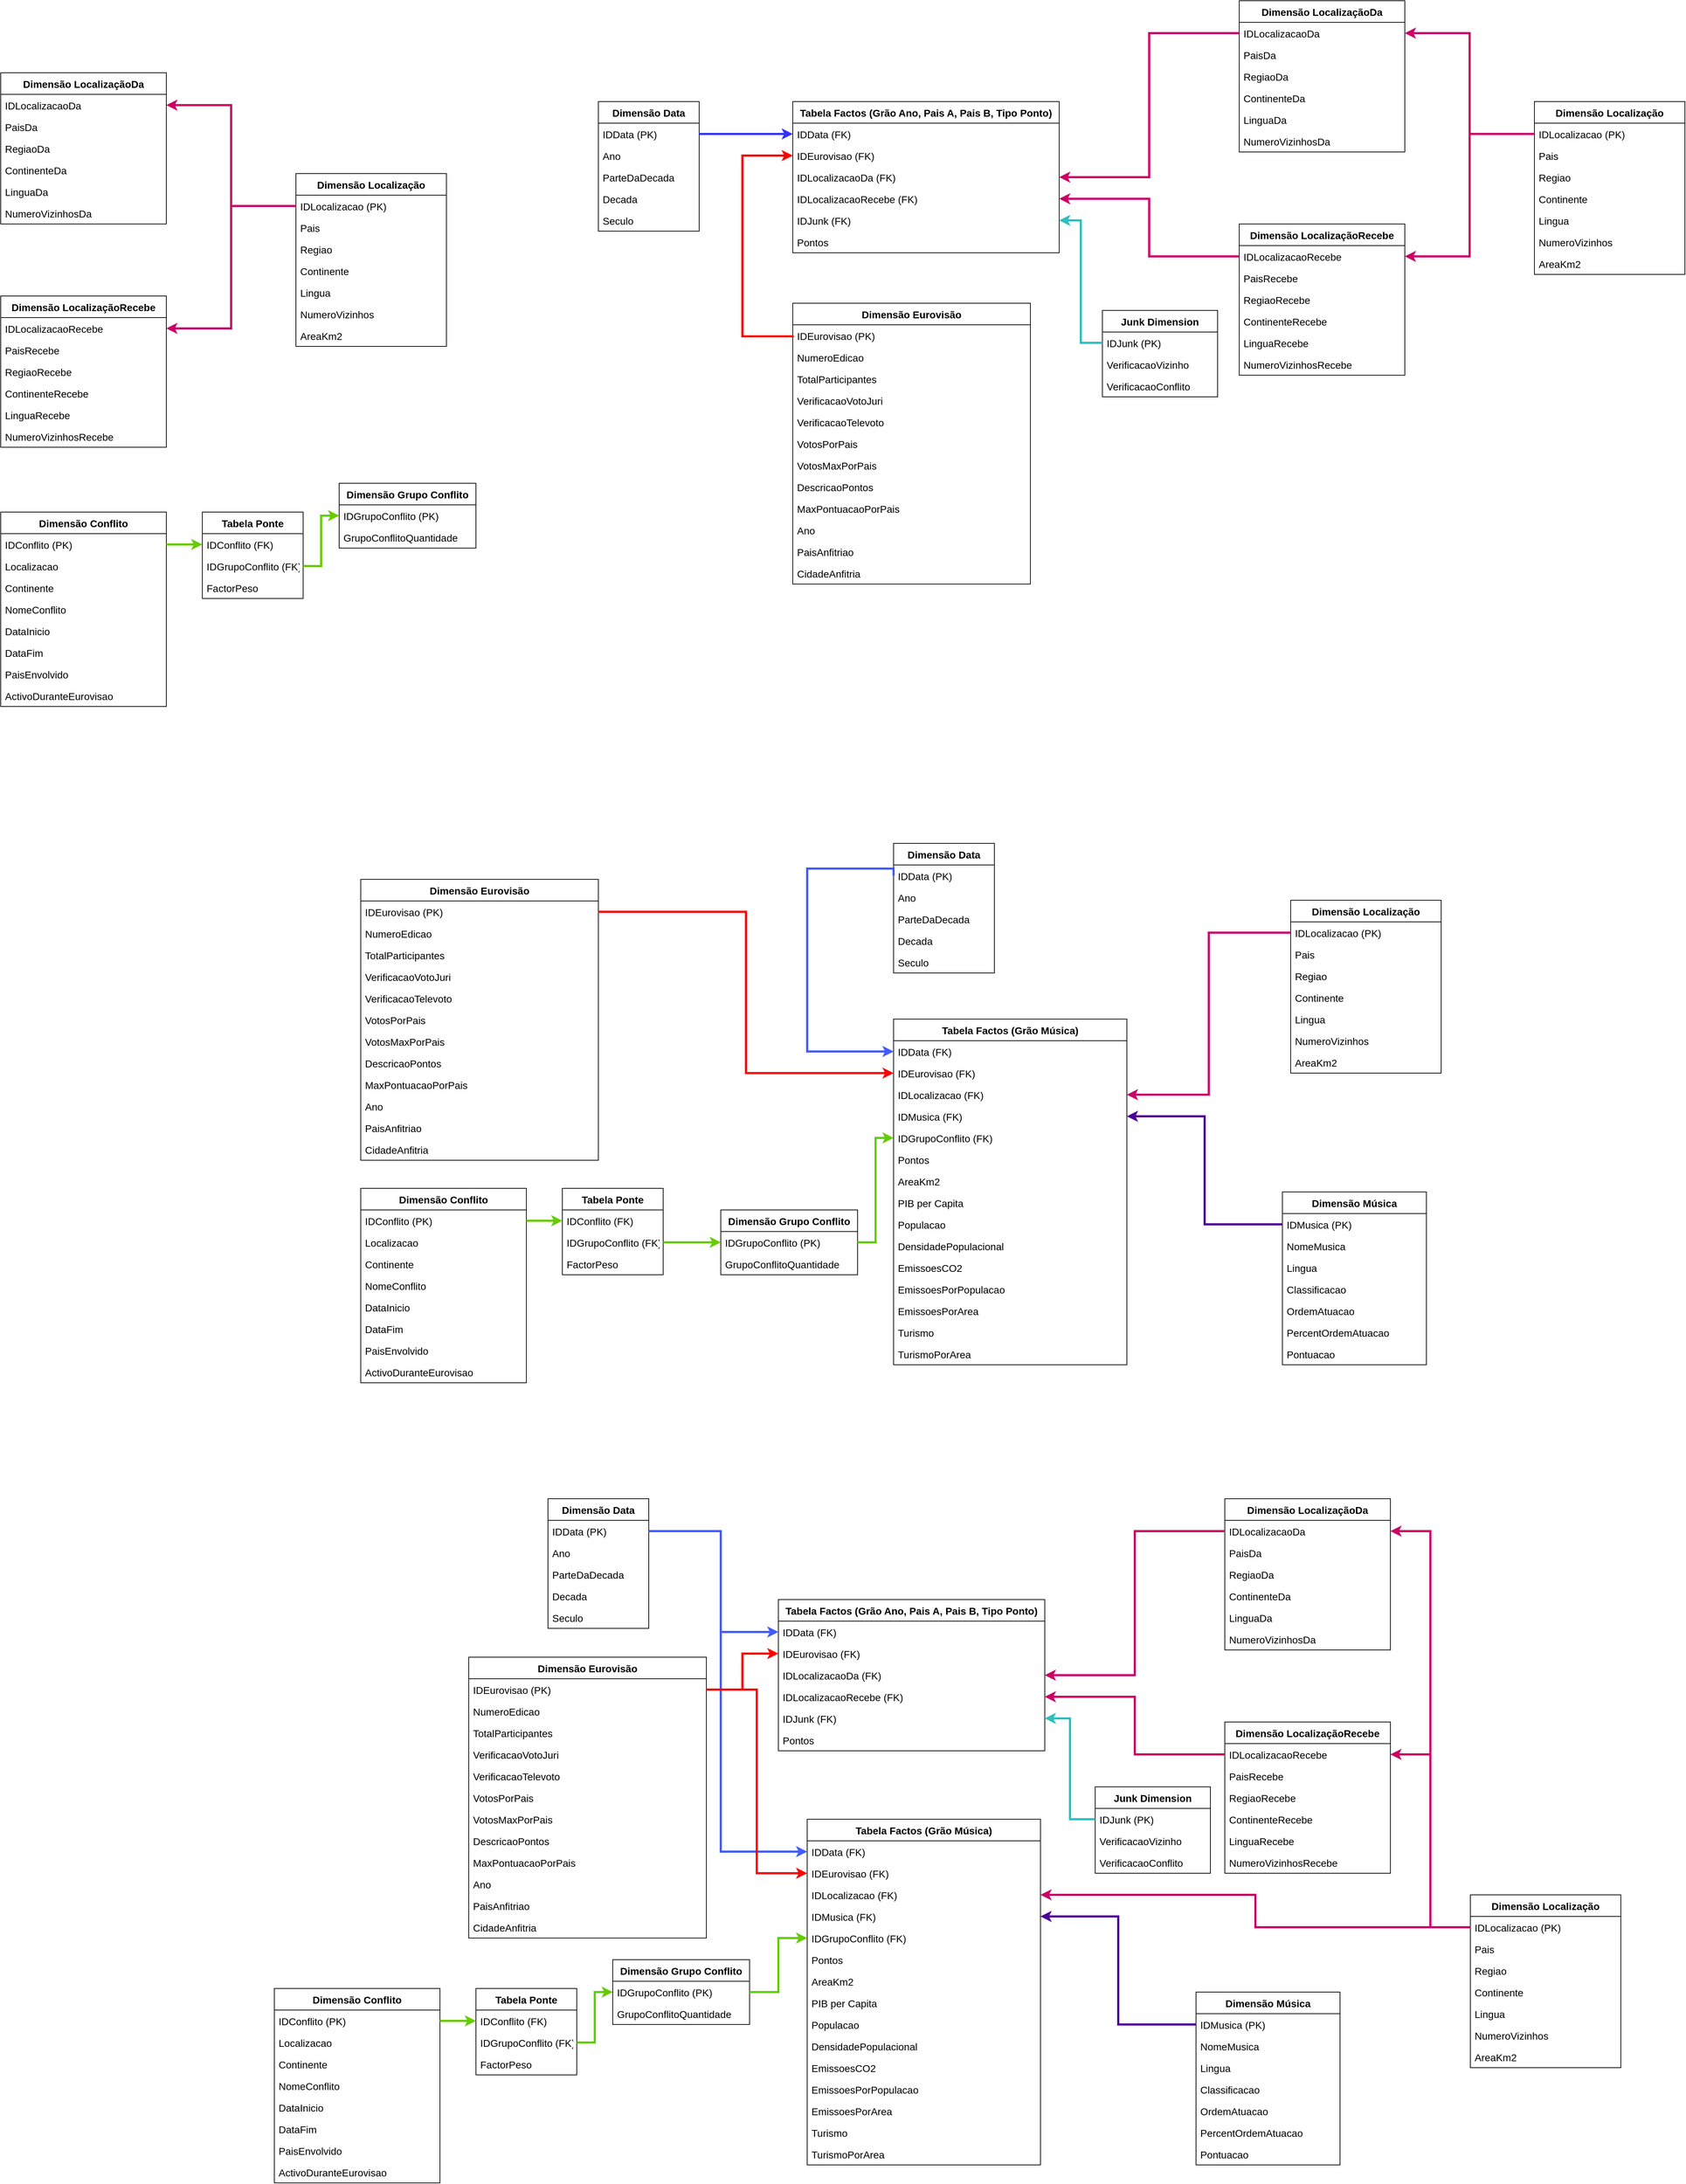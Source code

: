 <mxfile version="17.4.6" type="github">
  <diagram id="cGSlnTRN2jhaXhL6KTZM" name="Page-1">
    <mxGraphModel dx="3842" dy="3510" grid="1" gridSize="10" guides="1" tooltips="1" connect="1" arrows="1" fold="1" page="1" pageScale="1" pageWidth="827" pageHeight="1169" math="0" shadow="0">
      <root>
        <mxCell id="0" />
        <mxCell id="1" parent="0" />
        <mxCell id="Q2evhzxqctGgtVobk6WL-2" value="Tabela Factos (Grão Música)" style="swimlane;fontStyle=1;childLayout=stackLayout;horizontal=1;startSize=30;horizontalStack=0;resizeParent=1;resizeParentMax=0;resizeLast=0;collapsible=1;marginBottom=0;fontFamily=Helvetica;fontSize=14;" vertex="1" parent="1">
          <mxGeometry x="180" y="245" width="324" height="480" as="geometry" />
        </mxCell>
        <mxCell id="Q2evhzxqctGgtVobk6WL-3" value="IDData (FK)" style="text;strokeColor=none;fillColor=none;align=left;verticalAlign=middle;spacingLeft=4;spacingRight=4;overflow=hidden;points=[[0,0.5],[1,0.5]];portConstraint=eastwest;rotatable=0;fontFamily=Helvetica;fontSize=14;" vertex="1" parent="Q2evhzxqctGgtVobk6WL-2">
          <mxGeometry y="30" width="324" height="30" as="geometry" />
        </mxCell>
        <mxCell id="Q2evhzxqctGgtVobk6WL-44" value="IDEurovisao (FK)" style="text;strokeColor=none;fillColor=none;align=left;verticalAlign=middle;spacingLeft=4;spacingRight=4;overflow=hidden;points=[[0,0.5],[1,0.5]];portConstraint=eastwest;rotatable=0;fontFamily=Helvetica;fontSize=14;" vertex="1" parent="Q2evhzxqctGgtVobk6WL-2">
          <mxGeometry y="60" width="324" height="30" as="geometry" />
        </mxCell>
        <mxCell id="Q2evhzxqctGgtVobk6WL-4" value="IDLocalizacao (FK)" style="text;strokeColor=none;fillColor=none;align=left;verticalAlign=middle;spacingLeft=4;spacingRight=4;overflow=hidden;points=[[0,0.5],[1,0.5]];portConstraint=eastwest;rotatable=0;fontFamily=Helvetica;fontSize=14;" vertex="1" parent="Q2evhzxqctGgtVobk6WL-2">
          <mxGeometry y="90" width="324" height="30" as="geometry" />
        </mxCell>
        <mxCell id="Q2evhzxqctGgtVobk6WL-5" value="IDMusica (FK)" style="text;strokeColor=none;fillColor=none;align=left;verticalAlign=middle;spacingLeft=4;spacingRight=4;overflow=hidden;points=[[0,0.5],[1,0.5]];portConstraint=eastwest;rotatable=0;fontFamily=Helvetica;fontSize=14;" vertex="1" parent="Q2evhzxqctGgtVobk6WL-2">
          <mxGeometry y="120" width="324" height="30" as="geometry" />
        </mxCell>
        <mxCell id="Q2evhzxqctGgtVobk6WL-128" value="IDGrupoConflito (FK)" style="text;strokeColor=none;fillColor=none;align=left;verticalAlign=middle;spacingLeft=4;spacingRight=4;overflow=hidden;points=[[0,0.5],[1,0.5]];portConstraint=eastwest;rotatable=0;fontFamily=Helvetica;fontSize=14;" vertex="1" parent="Q2evhzxqctGgtVobk6WL-2">
          <mxGeometry y="150" width="324" height="30" as="geometry" />
        </mxCell>
        <mxCell id="Q2evhzxqctGgtVobk6WL-45" value="Pontos" style="text;strokeColor=none;fillColor=none;align=left;verticalAlign=middle;spacingLeft=4;spacingRight=4;overflow=hidden;points=[[0,0.5],[1,0.5]];portConstraint=eastwest;rotatable=0;fontFamily=Helvetica;fontSize=14;" vertex="1" parent="Q2evhzxqctGgtVobk6WL-2">
          <mxGeometry y="180" width="324" height="30" as="geometry" />
        </mxCell>
        <mxCell id="Q2evhzxqctGgtVobk6WL-149" value="AreaKm2" style="text;strokeColor=none;fillColor=none;align=left;verticalAlign=middle;spacingLeft=4;spacingRight=4;overflow=hidden;points=[[0,0.5],[1,0.5]];portConstraint=eastwest;rotatable=0;fontFamily=Helvetica;fontSize=14;" vertex="1" parent="Q2evhzxqctGgtVobk6WL-2">
          <mxGeometry y="210" width="324" height="30" as="geometry" />
        </mxCell>
        <mxCell id="Q2evhzxqctGgtVobk6WL-125" value="PIB per Capita" style="text;strokeColor=none;fillColor=none;align=left;verticalAlign=middle;spacingLeft=4;spacingRight=4;overflow=hidden;points=[[0,0.5],[1,0.5]];portConstraint=eastwest;rotatable=0;fontFamily=Helvetica;fontSize=14;" vertex="1" parent="Q2evhzxqctGgtVobk6WL-2">
          <mxGeometry y="240" width="324" height="30" as="geometry" />
        </mxCell>
        <mxCell id="Q2evhzxqctGgtVobk6WL-124" value="Populacao" style="text;strokeColor=none;fillColor=none;align=left;verticalAlign=middle;spacingLeft=4;spacingRight=4;overflow=hidden;points=[[0,0.5],[1,0.5]];portConstraint=eastwest;rotatable=0;fontFamily=Helvetica;fontSize=14;" vertex="1" parent="Q2evhzxqctGgtVobk6WL-2">
          <mxGeometry y="270" width="324" height="30" as="geometry" />
        </mxCell>
        <mxCell id="Q2evhzxqctGgtVobk6WL-127" value="DensidadePopulacional" style="text;strokeColor=none;fillColor=none;align=left;verticalAlign=middle;spacingLeft=4;spacingRight=4;overflow=hidden;points=[[0,0.5],[1,0.5]];portConstraint=eastwest;rotatable=0;fontFamily=Helvetica;fontSize=14;" vertex="1" parent="Q2evhzxqctGgtVobk6WL-2">
          <mxGeometry y="300" width="324" height="30" as="geometry" />
        </mxCell>
        <mxCell id="Q2evhzxqctGgtVobk6WL-123" value="EmissoesCO2" style="text;strokeColor=none;fillColor=none;align=left;verticalAlign=middle;spacingLeft=4;spacingRight=4;overflow=hidden;points=[[0,0.5],[1,0.5]];portConstraint=eastwest;rotatable=0;fontFamily=Helvetica;fontSize=14;" vertex="1" parent="Q2evhzxqctGgtVobk6WL-2">
          <mxGeometry y="330" width="324" height="30" as="geometry" />
        </mxCell>
        <mxCell id="Q2evhzxqctGgtVobk6WL-121" value="EmissoesPorPopulacao" style="text;strokeColor=none;fillColor=none;align=left;verticalAlign=middle;spacingLeft=4;spacingRight=4;overflow=hidden;points=[[0,0.5],[1,0.5]];portConstraint=eastwest;rotatable=0;fontFamily=Helvetica;fontSize=14;" vertex="1" parent="Q2evhzxqctGgtVobk6WL-2">
          <mxGeometry y="360" width="324" height="30" as="geometry" />
        </mxCell>
        <mxCell id="Q2evhzxqctGgtVobk6WL-120" value="EmissoesPorArea" style="text;strokeColor=none;fillColor=none;align=left;verticalAlign=middle;spacingLeft=4;spacingRight=4;overflow=hidden;points=[[0,0.5],[1,0.5]];portConstraint=eastwest;rotatable=0;fontFamily=Helvetica;fontSize=14;" vertex="1" parent="Q2evhzxqctGgtVobk6WL-2">
          <mxGeometry y="390" width="324" height="30" as="geometry" />
        </mxCell>
        <mxCell id="Q2evhzxqctGgtVobk6WL-122" value="Turismo" style="text;strokeColor=none;fillColor=none;align=left;verticalAlign=middle;spacingLeft=4;spacingRight=4;overflow=hidden;points=[[0,0.5],[1,0.5]];portConstraint=eastwest;rotatable=0;fontFamily=Helvetica;fontSize=14;" vertex="1" parent="Q2evhzxqctGgtVobk6WL-2">
          <mxGeometry y="420" width="324" height="30" as="geometry" />
        </mxCell>
        <mxCell id="Q2evhzxqctGgtVobk6WL-119" value="TurismoPorArea" style="text;strokeColor=none;fillColor=none;align=left;verticalAlign=middle;spacingLeft=4;spacingRight=4;overflow=hidden;points=[[0,0.5],[1,0.5]];portConstraint=eastwest;rotatable=0;fontFamily=Helvetica;fontSize=14;" vertex="1" parent="Q2evhzxqctGgtVobk6WL-2">
          <mxGeometry y="450" width="324" height="30" as="geometry" />
        </mxCell>
        <mxCell id="Q2evhzxqctGgtVobk6WL-10" value="Dimensão Data" style="swimlane;fontStyle=1;childLayout=stackLayout;horizontal=1;startSize=30;horizontalStack=0;resizeParent=1;resizeParentMax=0;resizeLast=0;collapsible=1;marginBottom=0;fontFamily=Helvetica;fontSize=14;" vertex="1" parent="1">
          <mxGeometry x="-180" y="-200" width="140" height="180" as="geometry" />
        </mxCell>
        <mxCell id="Q2evhzxqctGgtVobk6WL-11" value="IDData (PK)" style="text;strokeColor=none;fillColor=none;align=left;verticalAlign=middle;spacingLeft=4;spacingRight=4;overflow=hidden;points=[[0,0.5],[1,0.5]];portConstraint=eastwest;rotatable=0;fontFamily=Helvetica;fontSize=14;" vertex="1" parent="Q2evhzxqctGgtVobk6WL-10">
          <mxGeometry y="30" width="140" height="30" as="geometry" />
        </mxCell>
        <mxCell id="Q2evhzxqctGgtVobk6WL-12" value="Ano" style="text;strokeColor=none;fillColor=none;align=left;verticalAlign=middle;spacingLeft=4;spacingRight=4;overflow=hidden;points=[[0,0.5],[1,0.5]];portConstraint=eastwest;rotatable=0;fontFamily=Helvetica;fontSize=14;" vertex="1" parent="Q2evhzxqctGgtVobk6WL-10">
          <mxGeometry y="60" width="140" height="30" as="geometry" />
        </mxCell>
        <mxCell id="Q2evhzxqctGgtVobk6WL-154" value="ParteDaDecada" style="text;strokeColor=none;fillColor=none;align=left;verticalAlign=middle;spacingLeft=4;spacingRight=4;overflow=hidden;points=[[0,0.5],[1,0.5]];portConstraint=eastwest;rotatable=0;fontFamily=Helvetica;fontSize=14;" vertex="1" parent="Q2evhzxqctGgtVobk6WL-10">
          <mxGeometry y="90" width="140" height="30" as="geometry" />
        </mxCell>
        <mxCell id="Q2evhzxqctGgtVobk6WL-13" value="Decada" style="text;strokeColor=none;fillColor=none;align=left;verticalAlign=middle;spacingLeft=4;spacingRight=4;overflow=hidden;points=[[0,0.5],[1,0.5]];portConstraint=eastwest;rotatable=0;fontFamily=Helvetica;fontSize=14;" vertex="1" parent="Q2evhzxqctGgtVobk6WL-10">
          <mxGeometry y="120" width="140" height="30" as="geometry" />
        </mxCell>
        <mxCell id="Q2evhzxqctGgtVobk6WL-48" value="Seculo" style="text;strokeColor=none;fillColor=none;align=left;verticalAlign=middle;spacingLeft=4;spacingRight=4;overflow=hidden;points=[[0,0.5],[1,0.5]];portConstraint=eastwest;rotatable=0;fontFamily=Helvetica;fontSize=14;" vertex="1" parent="Q2evhzxqctGgtVobk6WL-10">
          <mxGeometry y="150" width="140" height="30" as="geometry" />
        </mxCell>
        <mxCell id="Q2evhzxqctGgtVobk6WL-14" value="Tabela Factos (Grão Ano, Pais A, Pais B, Tipo Ponto)" style="swimlane;fontStyle=1;childLayout=stackLayout;horizontal=1;startSize=30;horizontalStack=0;resizeParent=1;resizeParentMax=0;resizeLast=0;collapsible=1;marginBottom=0;fontFamily=Helvetica;fontSize=14;" vertex="1" parent="1">
          <mxGeometry x="140" y="-60" width="370" height="210" as="geometry" />
        </mxCell>
        <mxCell id="Q2evhzxqctGgtVobk6WL-43" value="IDData (FK)" style="text;strokeColor=none;fillColor=none;align=left;verticalAlign=middle;spacingLeft=4;spacingRight=4;overflow=hidden;points=[[0,0.5],[1,0.5]];portConstraint=eastwest;rotatable=0;fontFamily=Helvetica;fontSize=14;" vertex="1" parent="Q2evhzxqctGgtVobk6WL-14">
          <mxGeometry y="30" width="370" height="30" as="geometry" />
        </mxCell>
        <mxCell id="Q2evhzxqctGgtVobk6WL-83" value="IDEurovisao (FK)" style="text;strokeColor=none;fillColor=none;align=left;verticalAlign=middle;spacingLeft=4;spacingRight=4;overflow=hidden;points=[[0,0.5],[1,0.5]];portConstraint=eastwest;rotatable=0;fontFamily=Helvetica;fontSize=14;" vertex="1" parent="Q2evhzxqctGgtVobk6WL-14">
          <mxGeometry y="60" width="370" height="30" as="geometry" />
        </mxCell>
        <mxCell id="Q2evhzxqctGgtVobk6WL-15" value="IDLocalizacaoDa (FK)" style="text;strokeColor=none;fillColor=none;align=left;verticalAlign=middle;spacingLeft=4;spacingRight=4;overflow=hidden;points=[[0,0.5],[1,0.5]];portConstraint=eastwest;rotatable=0;fontFamily=Helvetica;fontSize=14;" vertex="1" parent="Q2evhzxqctGgtVobk6WL-14">
          <mxGeometry y="90" width="370" height="30" as="geometry" />
        </mxCell>
        <mxCell id="Q2evhzxqctGgtVobk6WL-16" value="IDLocalizacaoRecebe (FK)" style="text;strokeColor=none;fillColor=none;align=left;verticalAlign=middle;spacingLeft=4;spacingRight=4;overflow=hidden;points=[[0,0.5],[1,0.5]];portConstraint=eastwest;rotatable=0;fontFamily=Helvetica;fontSize=14;" vertex="1" parent="Q2evhzxqctGgtVobk6WL-14">
          <mxGeometry y="120" width="370" height="30" as="geometry" />
        </mxCell>
        <mxCell id="Q2evhzxqctGgtVobk6WL-40" value="IDJunk (FK)" style="text;strokeColor=none;fillColor=none;align=left;verticalAlign=middle;spacingLeft=4;spacingRight=4;overflow=hidden;points=[[0,0.5],[1,0.5]];portConstraint=eastwest;rotatable=0;fontFamily=Helvetica;fontSize=14;" vertex="1" parent="Q2evhzxqctGgtVobk6WL-14">
          <mxGeometry y="150" width="370" height="30" as="geometry" />
        </mxCell>
        <mxCell id="Q2evhzxqctGgtVobk6WL-42" value="Pontos" style="text;strokeColor=none;fillColor=none;align=left;verticalAlign=middle;spacingLeft=4;spacingRight=4;overflow=hidden;points=[[0,0.5],[1,0.5]];portConstraint=eastwest;rotatable=0;fontFamily=Helvetica;fontSize=14;" vertex="1" parent="Q2evhzxqctGgtVobk6WL-14">
          <mxGeometry y="180" width="370" height="30" as="geometry" />
        </mxCell>
        <mxCell id="Q2evhzxqctGgtVobk6WL-19" value="Dimensão Localização" style="swimlane;fontStyle=1;childLayout=stackLayout;horizontal=1;startSize=30;horizontalStack=0;resizeParent=1;resizeParentMax=0;resizeLast=0;collapsible=1;marginBottom=0;fontFamily=Helvetica;fontSize=14;" vertex="1" parent="1">
          <mxGeometry x="1101" y="350" width="209" height="240" as="geometry" />
        </mxCell>
        <mxCell id="Q2evhzxqctGgtVobk6WL-20" value="IDLocalizacao (PK)" style="text;strokeColor=none;fillColor=none;align=left;verticalAlign=middle;spacingLeft=4;spacingRight=4;overflow=hidden;points=[[0,0.5],[1,0.5]];portConstraint=eastwest;rotatable=0;fontFamily=Helvetica;fontSize=14;" vertex="1" parent="Q2evhzxqctGgtVobk6WL-19">
          <mxGeometry y="30" width="209" height="30" as="geometry" />
        </mxCell>
        <mxCell id="Q2evhzxqctGgtVobk6WL-21" value="Pais" style="text;strokeColor=none;fillColor=none;align=left;verticalAlign=middle;spacingLeft=4;spacingRight=4;overflow=hidden;points=[[0,0.5],[1,0.5]];portConstraint=eastwest;rotatable=0;fontFamily=Helvetica;fontSize=14;" vertex="1" parent="Q2evhzxqctGgtVobk6WL-19">
          <mxGeometry y="60" width="209" height="30" as="geometry" />
        </mxCell>
        <mxCell id="Q2evhzxqctGgtVobk6WL-53" value="Regiao" style="text;strokeColor=none;fillColor=none;align=left;verticalAlign=middle;spacingLeft=4;spacingRight=4;overflow=hidden;points=[[0,0.5],[1,0.5]];portConstraint=eastwest;rotatable=0;fontFamily=Helvetica;fontSize=14;" vertex="1" parent="Q2evhzxqctGgtVobk6WL-19">
          <mxGeometry y="90" width="209" height="30" as="geometry" />
        </mxCell>
        <mxCell id="Q2evhzxqctGgtVobk6WL-22" value="Continente" style="text;strokeColor=none;fillColor=none;align=left;verticalAlign=middle;spacingLeft=4;spacingRight=4;overflow=hidden;points=[[0,0.5],[1,0.5]];portConstraint=eastwest;rotatable=0;fontFamily=Helvetica;fontSize=14;" vertex="1" parent="Q2evhzxqctGgtVobk6WL-19">
          <mxGeometry y="120" width="209" height="30" as="geometry" />
        </mxCell>
        <mxCell id="Q2evhzxqctGgtVobk6WL-52" value="Lingua" style="text;strokeColor=none;fillColor=none;align=left;verticalAlign=middle;spacingLeft=4;spacingRight=4;overflow=hidden;points=[[0,0.5],[1,0.5]];portConstraint=eastwest;rotatable=0;fontFamily=Helvetica;fontSize=14;" vertex="1" parent="Q2evhzxqctGgtVobk6WL-19">
          <mxGeometry y="150" width="209" height="30" as="geometry" />
        </mxCell>
        <mxCell id="Q2evhzxqctGgtVobk6WL-51" value="NumeroVizinhos" style="text;strokeColor=none;fillColor=none;align=left;verticalAlign=middle;spacingLeft=4;spacingRight=4;overflow=hidden;points=[[0,0.5],[1,0.5]];portConstraint=eastwest;rotatable=0;fontFamily=Helvetica;fontSize=14;" vertex="1" parent="Q2evhzxqctGgtVobk6WL-19">
          <mxGeometry y="180" width="209" height="30" as="geometry" />
        </mxCell>
        <mxCell id="Q2evhzxqctGgtVobk6WL-107" value="AreaKm2" style="text;strokeColor=none;fillColor=none;align=left;verticalAlign=middle;spacingLeft=4;spacingRight=4;overflow=hidden;points=[[0,0.5],[1,0.5]];portConstraint=eastwest;rotatable=0;fontFamily=Helvetica;fontSize=14;" vertex="1" parent="Q2evhzxqctGgtVobk6WL-19">
          <mxGeometry y="210" width="209" height="30" as="geometry" />
        </mxCell>
        <mxCell id="Q2evhzxqctGgtVobk6WL-23" value="Dimensão Música" style="swimlane;fontStyle=1;childLayout=stackLayout;horizontal=1;startSize=30;horizontalStack=0;resizeParent=1;resizeParentMax=0;resizeLast=0;collapsible=1;marginBottom=0;fontFamily=Helvetica;fontSize=14;" vertex="1" parent="1">
          <mxGeometry x="720" y="485" width="200" height="240" as="geometry" />
        </mxCell>
        <mxCell id="Q2evhzxqctGgtVobk6WL-24" value="IDMusica (PK)" style="text;strokeColor=none;fillColor=none;align=left;verticalAlign=middle;spacingLeft=4;spacingRight=4;overflow=hidden;points=[[0,0.5],[1,0.5]];portConstraint=eastwest;rotatable=0;fontFamily=Helvetica;fontSize=14;" vertex="1" parent="Q2evhzxqctGgtVobk6WL-23">
          <mxGeometry y="30" width="200" height="30" as="geometry" />
        </mxCell>
        <mxCell id="Q2evhzxqctGgtVobk6WL-25" value="NomeMusica" style="text;strokeColor=none;fillColor=none;align=left;verticalAlign=middle;spacingLeft=4;spacingRight=4;overflow=hidden;points=[[0,0.5],[1,0.5]];portConstraint=eastwest;rotatable=0;fontFamily=Helvetica;fontSize=14;" vertex="1" parent="Q2evhzxqctGgtVobk6WL-23">
          <mxGeometry y="60" width="200" height="30" as="geometry" />
        </mxCell>
        <mxCell id="Q2evhzxqctGgtVobk6WL-26" value="Lingua" style="text;strokeColor=none;fillColor=none;align=left;verticalAlign=middle;spacingLeft=4;spacingRight=4;overflow=hidden;points=[[0,0.5],[1,0.5]];portConstraint=eastwest;rotatable=0;fontFamily=Helvetica;fontSize=14;" vertex="1" parent="Q2evhzxqctGgtVobk6WL-23">
          <mxGeometry y="90" width="200" height="30" as="geometry" />
        </mxCell>
        <mxCell id="Q2evhzxqctGgtVobk6WL-87" value="Classificacao" style="text;strokeColor=none;fillColor=none;align=left;verticalAlign=middle;spacingLeft=4;spacingRight=4;overflow=hidden;points=[[0,0.5],[1,0.5]];portConstraint=eastwest;rotatable=0;fontFamily=Helvetica;fontSize=14;" vertex="1" parent="Q2evhzxqctGgtVobk6WL-23">
          <mxGeometry y="120" width="200" height="30" as="geometry" />
        </mxCell>
        <mxCell id="Q2evhzxqctGgtVobk6WL-86" value="OrdemAtuacao" style="text;strokeColor=none;fillColor=none;align=left;verticalAlign=middle;spacingLeft=4;spacingRight=4;overflow=hidden;points=[[0,0.5],[1,0.5]];portConstraint=eastwest;rotatable=0;fontFamily=Helvetica;fontSize=14;" vertex="1" parent="Q2evhzxqctGgtVobk6WL-23">
          <mxGeometry y="150" width="200" height="30" as="geometry" />
        </mxCell>
        <mxCell id="Q2evhzxqctGgtVobk6WL-85" value="PercentOrdemAtuacao" style="text;strokeColor=none;fillColor=none;align=left;verticalAlign=middle;spacingLeft=4;spacingRight=4;overflow=hidden;points=[[0,0.5],[1,0.5]];portConstraint=eastwest;rotatable=0;fontFamily=Helvetica;fontSize=14;" vertex="1" parent="Q2evhzxqctGgtVobk6WL-23">
          <mxGeometry y="180" width="200" height="30" as="geometry" />
        </mxCell>
        <mxCell id="Q2evhzxqctGgtVobk6WL-101" value="Pontuacao" style="text;strokeColor=none;fillColor=none;align=left;verticalAlign=middle;spacingLeft=4;spacingRight=4;overflow=hidden;points=[[0,0.5],[1,0.5]];portConstraint=eastwest;rotatable=0;fontFamily=Helvetica;fontSize=14;" vertex="1" parent="Q2evhzxqctGgtVobk6WL-23">
          <mxGeometry y="210" width="200" height="30" as="geometry" />
        </mxCell>
        <mxCell id="Q2evhzxqctGgtVobk6WL-27" value="Dimensão Eurovisão" style="swimlane;fontStyle=1;childLayout=stackLayout;horizontal=1;startSize=30;horizontalStack=0;resizeParent=1;resizeParentMax=0;resizeLast=0;collapsible=1;marginBottom=0;fontFamily=Helvetica;fontSize=14;" vertex="1" parent="1">
          <mxGeometry x="-290" y="20" width="330" height="390" as="geometry" />
        </mxCell>
        <mxCell id="Q2evhzxqctGgtVobk6WL-28" value="IDEurovisao (PK)" style="text;strokeColor=none;fillColor=none;align=left;verticalAlign=middle;spacingLeft=4;spacingRight=4;overflow=hidden;points=[[0,0.5],[1,0.5]];portConstraint=eastwest;rotatable=0;fontFamily=Helvetica;fontSize=14;" vertex="1" parent="Q2evhzxqctGgtVobk6WL-27">
          <mxGeometry y="30" width="330" height="30" as="geometry" />
        </mxCell>
        <mxCell id="Q2evhzxqctGgtVobk6WL-29" value="NumeroEdicao" style="text;strokeColor=none;fillColor=none;align=left;verticalAlign=middle;spacingLeft=4;spacingRight=4;overflow=hidden;points=[[0,0.5],[1,0.5]];portConstraint=eastwest;rotatable=0;fontFamily=Helvetica;fontSize=14;" vertex="1" parent="Q2evhzxqctGgtVobk6WL-27">
          <mxGeometry y="60" width="330" height="30" as="geometry" />
        </mxCell>
        <mxCell id="Q2evhzxqctGgtVobk6WL-30" value="TotalParticipantes" style="text;strokeColor=none;fillColor=none;align=left;verticalAlign=middle;spacingLeft=4;spacingRight=4;overflow=hidden;points=[[0,0.5],[1,0.5]];portConstraint=eastwest;rotatable=0;fontFamily=Helvetica;fontSize=14;" vertex="1" parent="Q2evhzxqctGgtVobk6WL-27">
          <mxGeometry y="90" width="330" height="30" as="geometry" />
        </mxCell>
        <mxCell id="Q2evhzxqctGgtVobk6WL-73" value="VerificacaoVotoJuri" style="text;strokeColor=none;fillColor=none;align=left;verticalAlign=middle;spacingLeft=4;spacingRight=4;overflow=hidden;points=[[0,0.5],[1,0.5]];portConstraint=eastwest;rotatable=0;fontFamily=Helvetica;fontSize=14;" vertex="1" parent="Q2evhzxqctGgtVobk6WL-27">
          <mxGeometry y="120" width="330" height="30" as="geometry" />
        </mxCell>
        <mxCell id="Q2evhzxqctGgtVobk6WL-74" value="VerificacaoTelevoto" style="text;strokeColor=none;fillColor=none;align=left;verticalAlign=middle;spacingLeft=4;spacingRight=4;overflow=hidden;points=[[0,0.5],[1,0.5]];portConstraint=eastwest;rotatable=0;fontFamily=Helvetica;fontSize=14;" vertex="1" parent="Q2evhzxqctGgtVobk6WL-27">
          <mxGeometry y="150" width="330" height="30" as="geometry" />
        </mxCell>
        <mxCell id="Q2evhzxqctGgtVobk6WL-75" value="VotosPorPais" style="text;strokeColor=none;fillColor=none;align=left;verticalAlign=middle;spacingLeft=4;spacingRight=4;overflow=hidden;points=[[0,0.5],[1,0.5]];portConstraint=eastwest;rotatable=0;fontFamily=Helvetica;fontSize=14;" vertex="1" parent="Q2evhzxqctGgtVobk6WL-27">
          <mxGeometry y="180" width="330" height="30" as="geometry" />
        </mxCell>
        <mxCell id="Q2evhzxqctGgtVobk6WL-76" value="VotosMaxPorPais" style="text;strokeColor=none;fillColor=none;align=left;verticalAlign=middle;spacingLeft=4;spacingRight=4;overflow=hidden;points=[[0,0.5],[1,0.5]];portConstraint=eastwest;rotatable=0;fontFamily=Helvetica;fontSize=14;" vertex="1" parent="Q2evhzxqctGgtVobk6WL-27">
          <mxGeometry y="210" width="330" height="30" as="geometry" />
        </mxCell>
        <mxCell id="Q2evhzxqctGgtVobk6WL-77" value="DescricaoPontos" style="text;strokeColor=none;fillColor=none;align=left;verticalAlign=middle;spacingLeft=4;spacingRight=4;overflow=hidden;points=[[0,0.5],[1,0.5]];portConstraint=eastwest;rotatable=0;fontFamily=Helvetica;fontSize=14;" vertex="1" parent="Q2evhzxqctGgtVobk6WL-27">
          <mxGeometry y="240" width="330" height="30" as="geometry" />
        </mxCell>
        <mxCell id="Q2evhzxqctGgtVobk6WL-81" value="MaxPontuacaoPorPais" style="text;strokeColor=none;fillColor=none;align=left;verticalAlign=middle;spacingLeft=4;spacingRight=4;overflow=hidden;points=[[0,0.5],[1,0.5]];portConstraint=eastwest;rotatable=0;fontFamily=Helvetica;fontSize=14;" vertex="1" parent="Q2evhzxqctGgtVobk6WL-27">
          <mxGeometry y="270" width="330" height="30" as="geometry" />
        </mxCell>
        <mxCell id="Q2evhzxqctGgtVobk6WL-80" value="Ano" style="text;strokeColor=none;fillColor=none;align=left;verticalAlign=middle;spacingLeft=4;spacingRight=4;overflow=hidden;points=[[0,0.5],[1,0.5]];portConstraint=eastwest;rotatable=0;fontFamily=Helvetica;fontSize=14;" vertex="1" parent="Q2evhzxqctGgtVobk6WL-27">
          <mxGeometry y="300" width="330" height="30" as="geometry" />
        </mxCell>
        <mxCell id="Q2evhzxqctGgtVobk6WL-79" value="PaisAnfitriao" style="text;strokeColor=none;fillColor=none;align=left;verticalAlign=middle;spacingLeft=4;spacingRight=4;overflow=hidden;points=[[0,0.5],[1,0.5]];portConstraint=eastwest;rotatable=0;fontFamily=Helvetica;fontSize=14;" vertex="1" parent="Q2evhzxqctGgtVobk6WL-27">
          <mxGeometry y="330" width="330" height="30" as="geometry" />
        </mxCell>
        <mxCell id="Q2evhzxqctGgtVobk6WL-78" value="CidadeAnfitria" style="text;strokeColor=none;fillColor=none;align=left;verticalAlign=middle;spacingLeft=4;spacingRight=4;overflow=hidden;points=[[0,0.5],[1,0.5]];portConstraint=eastwest;rotatable=0;fontFamily=Helvetica;fontSize=14;" vertex="1" parent="Q2evhzxqctGgtVobk6WL-27">
          <mxGeometry y="360" width="330" height="30" as="geometry" />
        </mxCell>
        <mxCell id="Q2evhzxqctGgtVobk6WL-31" value="Junk Dimension" style="swimlane;fontStyle=1;childLayout=stackLayout;horizontal=1;startSize=30;horizontalStack=0;resizeParent=1;resizeParentMax=0;resizeLast=0;collapsible=1;marginBottom=0;fontFamily=Helvetica;fontSize=14;" vertex="1" parent="1">
          <mxGeometry x="580" y="200" width="160" height="120" as="geometry" />
        </mxCell>
        <mxCell id="Q2evhzxqctGgtVobk6WL-32" value="IDJunk (PK)" style="text;strokeColor=none;fillColor=none;align=left;verticalAlign=middle;spacingLeft=4;spacingRight=4;overflow=hidden;points=[[0,0.5],[1,0.5]];portConstraint=eastwest;rotatable=0;fontFamily=Helvetica;fontSize=14;" vertex="1" parent="Q2evhzxqctGgtVobk6WL-31">
          <mxGeometry y="30" width="160" height="30" as="geometry" />
        </mxCell>
        <mxCell id="Q2evhzxqctGgtVobk6WL-33" value="VerificacaoVizinho" style="text;strokeColor=none;fillColor=none;align=left;verticalAlign=middle;spacingLeft=4;spacingRight=4;overflow=hidden;points=[[0,0.5],[1,0.5]];portConstraint=eastwest;rotatable=0;fontFamily=Helvetica;fontSize=14;" vertex="1" parent="Q2evhzxqctGgtVobk6WL-31">
          <mxGeometry y="60" width="160" height="30" as="geometry" />
        </mxCell>
        <mxCell id="Q2evhzxqctGgtVobk6WL-34" value="VerificacaoConflito" style="text;strokeColor=none;fillColor=none;align=left;verticalAlign=middle;spacingLeft=4;spacingRight=4;overflow=hidden;points=[[0,0.5],[1,0.5]];portConstraint=eastwest;rotatable=0;fontFamily=Helvetica;fontSize=14;" vertex="1" parent="Q2evhzxqctGgtVobk6WL-31">
          <mxGeometry y="90" width="160" height="30" as="geometry" />
        </mxCell>
        <mxCell id="Q2evhzxqctGgtVobk6WL-49" style="edgeStyle=orthogonalEdgeStyle;rounded=0;orthogonalLoop=1;jettySize=auto;html=1;exitX=1;exitY=0.5;exitDx=0;exitDy=0;entryX=0;entryY=0.5;entryDx=0;entryDy=0;strokeColor=#425BFF;strokeWidth=3;fontFamily=Helvetica;fontSize=14;" edge="1" parent="1" source="Q2evhzxqctGgtVobk6WL-11" target="Q2evhzxqctGgtVobk6WL-43">
          <mxGeometry relative="1" as="geometry">
            <Array as="points">
              <mxPoint x="60" y="-155" />
              <mxPoint x="60" y="-15" />
            </Array>
          </mxGeometry>
        </mxCell>
        <mxCell id="Q2evhzxqctGgtVobk6WL-50" value="" style="edgeStyle=orthogonalEdgeStyle;rounded=0;orthogonalLoop=1;jettySize=auto;html=1;exitX=1;exitY=0.5;exitDx=0;exitDy=0;strokeColor=#425BFF;strokeWidth=3;fontFamily=Helvetica;fontSize=14;" edge="1" parent="1" source="Q2evhzxqctGgtVobk6WL-11" target="Q2evhzxqctGgtVobk6WL-3">
          <mxGeometry relative="1" as="geometry">
            <Array as="points">
              <mxPoint x="60" y="-155" />
              <mxPoint x="60" y="290" />
            </Array>
          </mxGeometry>
        </mxCell>
        <mxCell id="Q2evhzxqctGgtVobk6WL-54" style="edgeStyle=orthogonalEdgeStyle;rounded=0;orthogonalLoop=1;jettySize=auto;html=1;exitX=0;exitY=0.5;exitDx=0;exitDy=0;entryX=1;entryY=0.5;entryDx=0;entryDy=0;strokeColor=#CC0066;strokeWidth=3;fontFamily=Helvetica;fontSize=14;" edge="1" parent="1" source="Q2evhzxqctGgtVobk6WL-20" target="Q2evhzxqctGgtVobk6WL-4">
          <mxGeometry relative="1" as="geometry" />
        </mxCell>
        <mxCell id="Q2evhzxqctGgtVobk6WL-55" value="Dimensão LocalizaçãoDa" style="swimlane;fontStyle=1;childLayout=stackLayout;horizontal=1;startSize=30;horizontalStack=0;resizeParent=1;resizeParentMax=0;resizeLast=0;collapsible=1;marginBottom=0;fontFamily=Helvetica;fontSize=14;" vertex="1" parent="1">
          <mxGeometry x="760" y="-200" width="230" height="210" as="geometry" />
        </mxCell>
        <mxCell id="Q2evhzxqctGgtVobk6WL-56" value="IDLocalizacaoDa" style="text;strokeColor=none;fillColor=none;align=left;verticalAlign=middle;spacingLeft=4;spacingRight=4;overflow=hidden;points=[[0,0.5],[1,0.5]];portConstraint=eastwest;rotatable=0;fontFamily=Helvetica;fontSize=14;" vertex="1" parent="Q2evhzxqctGgtVobk6WL-55">
          <mxGeometry y="30" width="230" height="30" as="geometry" />
        </mxCell>
        <mxCell id="Q2evhzxqctGgtVobk6WL-57" value="PaisDa" style="text;strokeColor=none;fillColor=none;align=left;verticalAlign=middle;spacingLeft=4;spacingRight=4;overflow=hidden;points=[[0,0.5],[1,0.5]];portConstraint=eastwest;rotatable=0;fontFamily=Helvetica;fontSize=14;" vertex="1" parent="Q2evhzxqctGgtVobk6WL-55">
          <mxGeometry y="60" width="230" height="30" as="geometry" />
        </mxCell>
        <mxCell id="Q2evhzxqctGgtVobk6WL-58" value="RegiaoDa" style="text;strokeColor=none;fillColor=none;align=left;verticalAlign=middle;spacingLeft=4;spacingRight=4;overflow=hidden;points=[[0,0.5],[1,0.5]];portConstraint=eastwest;rotatable=0;fontFamily=Helvetica;fontSize=14;" vertex="1" parent="Q2evhzxqctGgtVobk6WL-55">
          <mxGeometry y="90" width="230" height="30" as="geometry" />
        </mxCell>
        <mxCell id="Q2evhzxqctGgtVobk6WL-59" value="ContinenteDa" style="text;strokeColor=none;fillColor=none;align=left;verticalAlign=middle;spacingLeft=4;spacingRight=4;overflow=hidden;points=[[0,0.5],[1,0.5]];portConstraint=eastwest;rotatable=0;fontFamily=Helvetica;fontSize=14;" vertex="1" parent="Q2evhzxqctGgtVobk6WL-55">
          <mxGeometry y="120" width="230" height="30" as="geometry" />
        </mxCell>
        <mxCell id="Q2evhzxqctGgtVobk6WL-60" value="LinguaDa" style="text;strokeColor=none;fillColor=none;align=left;verticalAlign=middle;spacingLeft=4;spacingRight=4;overflow=hidden;points=[[0,0.5],[1,0.5]];portConstraint=eastwest;rotatable=0;fontFamily=Helvetica;fontSize=14;" vertex="1" parent="Q2evhzxqctGgtVobk6WL-55">
          <mxGeometry y="150" width="230" height="30" as="geometry" />
        </mxCell>
        <mxCell id="Q2evhzxqctGgtVobk6WL-61" value="NumeroVizinhosDa" style="text;strokeColor=none;fillColor=none;align=left;verticalAlign=middle;spacingLeft=4;spacingRight=4;overflow=hidden;points=[[0,0.5],[1,0.5]];portConstraint=eastwest;rotatable=0;fontFamily=Helvetica;fontSize=14;" vertex="1" parent="Q2evhzxqctGgtVobk6WL-55">
          <mxGeometry y="180" width="230" height="30" as="geometry" />
        </mxCell>
        <mxCell id="Q2evhzxqctGgtVobk6WL-62" value="Dimensão LocalizaçãoRecebe" style="swimlane;fontStyle=1;childLayout=stackLayout;horizontal=1;startSize=30;horizontalStack=0;resizeParent=1;resizeParentMax=0;resizeLast=0;collapsible=1;marginBottom=0;fontFamily=Helvetica;fontSize=14;" vertex="1" parent="1">
          <mxGeometry x="760" y="110" width="230" height="210" as="geometry" />
        </mxCell>
        <mxCell id="Q2evhzxqctGgtVobk6WL-63" value="IDLocalizacaoRecebe" style="text;strokeColor=none;fillColor=none;align=left;verticalAlign=middle;spacingLeft=4;spacingRight=4;overflow=hidden;points=[[0,0.5],[1,0.5]];portConstraint=eastwest;rotatable=0;fontFamily=Helvetica;fontSize=14;" vertex="1" parent="Q2evhzxqctGgtVobk6WL-62">
          <mxGeometry y="30" width="230" height="30" as="geometry" />
        </mxCell>
        <mxCell id="Q2evhzxqctGgtVobk6WL-64" value="PaisRecebe" style="text;strokeColor=none;fillColor=none;align=left;verticalAlign=middle;spacingLeft=4;spacingRight=4;overflow=hidden;points=[[0,0.5],[1,0.5]];portConstraint=eastwest;rotatable=0;fontFamily=Helvetica;fontSize=14;" vertex="1" parent="Q2evhzxqctGgtVobk6WL-62">
          <mxGeometry y="60" width="230" height="30" as="geometry" />
        </mxCell>
        <mxCell id="Q2evhzxqctGgtVobk6WL-65" value="RegiaoRecebe" style="text;strokeColor=none;fillColor=none;align=left;verticalAlign=middle;spacingLeft=4;spacingRight=4;overflow=hidden;points=[[0,0.5],[1,0.5]];portConstraint=eastwest;rotatable=0;fontFamily=Helvetica;fontSize=14;" vertex="1" parent="Q2evhzxqctGgtVobk6WL-62">
          <mxGeometry y="90" width="230" height="30" as="geometry" />
        </mxCell>
        <mxCell id="Q2evhzxqctGgtVobk6WL-66" value="ContinenteRecebe" style="text;strokeColor=none;fillColor=none;align=left;verticalAlign=middle;spacingLeft=4;spacingRight=4;overflow=hidden;points=[[0,0.5],[1,0.5]];portConstraint=eastwest;rotatable=0;fontFamily=Helvetica;fontSize=14;" vertex="1" parent="Q2evhzxqctGgtVobk6WL-62">
          <mxGeometry y="120" width="230" height="30" as="geometry" />
        </mxCell>
        <mxCell id="Q2evhzxqctGgtVobk6WL-67" value="LinguaRecebe" style="text;strokeColor=none;fillColor=none;align=left;verticalAlign=middle;spacingLeft=4;spacingRight=4;overflow=hidden;points=[[0,0.5],[1,0.5]];portConstraint=eastwest;rotatable=0;fontFamily=Helvetica;fontSize=14;" vertex="1" parent="Q2evhzxqctGgtVobk6WL-62">
          <mxGeometry y="150" width="230" height="30" as="geometry" />
        </mxCell>
        <mxCell id="Q2evhzxqctGgtVobk6WL-68" value="NumeroVizinhosRecebe" style="text;strokeColor=none;fillColor=none;align=left;verticalAlign=middle;spacingLeft=4;spacingRight=4;overflow=hidden;points=[[0,0.5],[1,0.5]];portConstraint=eastwest;rotatable=0;fontFamily=Helvetica;fontSize=14;" vertex="1" parent="Q2evhzxqctGgtVobk6WL-62">
          <mxGeometry y="180" width="230" height="30" as="geometry" />
        </mxCell>
        <mxCell id="Q2evhzxqctGgtVobk6WL-69" style="edgeStyle=orthogonalEdgeStyle;rounded=0;orthogonalLoop=1;jettySize=auto;html=1;exitX=0;exitY=0.5;exitDx=0;exitDy=0;strokeColor=#CC0066;strokeWidth=3;fontFamily=Helvetica;fontSize=14;" edge="1" parent="1" source="Q2evhzxqctGgtVobk6WL-20" target="Q2evhzxqctGgtVobk6WL-63">
          <mxGeometry relative="1" as="geometry" />
        </mxCell>
        <mxCell id="Q2evhzxqctGgtVobk6WL-70" style="edgeStyle=orthogonalEdgeStyle;rounded=0;orthogonalLoop=1;jettySize=auto;html=1;exitX=0;exitY=0.5;exitDx=0;exitDy=0;entryX=1;entryY=0.5;entryDx=0;entryDy=0;strokeColor=#CC0066;strokeWidth=3;fontFamily=Helvetica;fontSize=14;" edge="1" parent="1" source="Q2evhzxqctGgtVobk6WL-20" target="Q2evhzxqctGgtVobk6WL-56">
          <mxGeometry relative="1" as="geometry" />
        </mxCell>
        <mxCell id="Q2evhzxqctGgtVobk6WL-71" style="edgeStyle=orthogonalEdgeStyle;rounded=0;orthogonalLoop=1;jettySize=auto;html=1;exitX=0;exitY=0.5;exitDx=0;exitDy=0;strokeColor=#CC0066;strokeWidth=3;fontFamily=Helvetica;fontSize=14;" edge="1" parent="1" source="Q2evhzxqctGgtVobk6WL-56" target="Q2evhzxqctGgtVobk6WL-15">
          <mxGeometry relative="1" as="geometry" />
        </mxCell>
        <mxCell id="Q2evhzxqctGgtVobk6WL-72" style="edgeStyle=orthogonalEdgeStyle;rounded=0;orthogonalLoop=1;jettySize=auto;html=1;exitX=0;exitY=0.5;exitDx=0;exitDy=0;entryX=1;entryY=0.5;entryDx=0;entryDy=0;strokeColor=#CC0066;strokeWidth=3;fontFamily=Helvetica;fontSize=14;" edge="1" parent="1" source="Q2evhzxqctGgtVobk6WL-63" target="Q2evhzxqctGgtVobk6WL-16">
          <mxGeometry relative="1" as="geometry" />
        </mxCell>
        <mxCell id="Q2evhzxqctGgtVobk6WL-82" style="edgeStyle=orthogonalEdgeStyle;rounded=0;orthogonalLoop=1;jettySize=auto;html=1;exitX=1;exitY=0.5;exitDx=0;exitDy=0;entryX=0;entryY=0.5;entryDx=0;entryDy=0;fillColor=#dae8fc;strokeColor=#FF0000;strokeWidth=3;fontFamily=Helvetica;fontSize=14;" edge="1" parent="1" source="Q2evhzxqctGgtVobk6WL-28" target="Q2evhzxqctGgtVobk6WL-44">
          <mxGeometry relative="1" as="geometry" />
        </mxCell>
        <mxCell id="Q2evhzxqctGgtVobk6WL-84" style="edgeStyle=orthogonalEdgeStyle;rounded=0;orthogonalLoop=1;jettySize=auto;html=1;exitX=1;exitY=0.5;exitDx=0;exitDy=0;entryX=0;entryY=0.5;entryDx=0;entryDy=0;fillColor=#dae8fc;strokeColor=#FF0000;strokeWidth=3;fontFamily=Helvetica;fontSize=14;" edge="1" parent="1" source="Q2evhzxqctGgtVobk6WL-28" target="Q2evhzxqctGgtVobk6WL-83">
          <mxGeometry relative="1" as="geometry" />
        </mxCell>
        <mxCell id="Q2evhzxqctGgtVobk6WL-102" style="edgeStyle=orthogonalEdgeStyle;rounded=0;orthogonalLoop=1;jettySize=auto;html=1;exitX=0;exitY=0.5;exitDx=0;exitDy=0;entryX=1;entryY=0.5;entryDx=0;entryDy=0;strokeColor=#4C0099;strokeWidth=3;fontFamily=Helvetica;fontSize=14;" edge="1" parent="1" source="Q2evhzxqctGgtVobk6WL-24" target="Q2evhzxqctGgtVobk6WL-5">
          <mxGeometry relative="1" as="geometry" />
        </mxCell>
        <mxCell id="Q2evhzxqctGgtVobk6WL-130" value="Dimensão Conflito" style="swimlane;fontStyle=1;childLayout=stackLayout;horizontal=1;startSize=30;horizontalStack=0;resizeParent=1;resizeParentMax=0;resizeLast=0;collapsible=1;marginBottom=0;fontFamily=Helvetica;fontSize=14;" vertex="1" parent="1">
          <mxGeometry x="-560" y="480" width="230" height="270" as="geometry" />
        </mxCell>
        <mxCell id="Q2evhzxqctGgtVobk6WL-131" value="IDConflito (PK)" style="text;strokeColor=none;fillColor=none;align=left;verticalAlign=middle;spacingLeft=4;spacingRight=4;overflow=hidden;points=[[0,0.5],[1,0.5]];portConstraint=eastwest;rotatable=0;fontFamily=Helvetica;fontSize=14;" vertex="1" parent="Q2evhzxqctGgtVobk6WL-130">
          <mxGeometry y="30" width="230" height="30" as="geometry" />
        </mxCell>
        <mxCell id="Q2evhzxqctGgtVobk6WL-136" value="Localizacao" style="text;strokeColor=none;fillColor=none;align=left;verticalAlign=middle;spacingLeft=4;spacingRight=4;overflow=hidden;points=[[0,0.5],[1,0.5]];portConstraint=eastwest;rotatable=0;fontFamily=Helvetica;fontSize=14;" vertex="1" parent="Q2evhzxqctGgtVobk6WL-130">
          <mxGeometry y="60" width="230" height="30" as="geometry" />
        </mxCell>
        <mxCell id="Q2evhzxqctGgtVobk6WL-135" value="Continente" style="text;strokeColor=none;fillColor=none;align=left;verticalAlign=middle;spacingLeft=4;spacingRight=4;overflow=hidden;points=[[0,0.5],[1,0.5]];portConstraint=eastwest;rotatable=0;fontFamily=Helvetica;fontSize=14;" vertex="1" parent="Q2evhzxqctGgtVobk6WL-130">
          <mxGeometry y="90" width="230" height="30" as="geometry" />
        </mxCell>
        <mxCell id="Q2evhzxqctGgtVobk6WL-134" value="NomeConflito" style="text;strokeColor=none;fillColor=none;align=left;verticalAlign=middle;spacingLeft=4;spacingRight=4;overflow=hidden;points=[[0,0.5],[1,0.5]];portConstraint=eastwest;rotatable=0;fontFamily=Helvetica;fontSize=14;" vertex="1" parent="Q2evhzxqctGgtVobk6WL-130">
          <mxGeometry y="120" width="230" height="30" as="geometry" />
        </mxCell>
        <mxCell id="Q2evhzxqctGgtVobk6WL-132" value="DataInicio" style="text;strokeColor=none;fillColor=none;align=left;verticalAlign=middle;spacingLeft=4;spacingRight=4;overflow=hidden;points=[[0,0.5],[1,0.5]];portConstraint=eastwest;rotatable=0;fontFamily=Helvetica;fontSize=14;" vertex="1" parent="Q2evhzxqctGgtVobk6WL-130">
          <mxGeometry y="150" width="230" height="30" as="geometry" />
        </mxCell>
        <mxCell id="Q2evhzxqctGgtVobk6WL-133" value="DataFim" style="text;strokeColor=none;fillColor=none;align=left;verticalAlign=middle;spacingLeft=4;spacingRight=4;overflow=hidden;points=[[0,0.5],[1,0.5]];portConstraint=eastwest;rotatable=0;fontFamily=Helvetica;fontSize=14;" vertex="1" parent="Q2evhzxqctGgtVobk6WL-130">
          <mxGeometry y="180" width="230" height="30" as="geometry" />
        </mxCell>
        <mxCell id="Q2evhzxqctGgtVobk6WL-138" value="PaisEnvolvido" style="text;strokeColor=none;fillColor=none;align=left;verticalAlign=middle;spacingLeft=4;spacingRight=4;overflow=hidden;points=[[0,0.5],[1,0.5]];portConstraint=eastwest;rotatable=0;fontFamily=Helvetica;fontSize=14;" vertex="1" parent="Q2evhzxqctGgtVobk6WL-130">
          <mxGeometry y="210" width="230" height="30" as="geometry" />
        </mxCell>
        <mxCell id="Q2evhzxqctGgtVobk6WL-137" value="ActivoDuranteEurovisao" style="text;strokeColor=none;fillColor=none;align=left;verticalAlign=middle;spacingLeft=4;spacingRight=4;overflow=hidden;points=[[0,0.5],[1,0.5]];portConstraint=eastwest;rotatable=0;fontFamily=Helvetica;fontSize=14;" vertex="1" parent="Q2evhzxqctGgtVobk6WL-130">
          <mxGeometry y="240" width="230" height="30" as="geometry" />
        </mxCell>
        <mxCell id="Q2evhzxqctGgtVobk6WL-139" value="Tabela Ponte" style="swimlane;fontStyle=1;childLayout=stackLayout;horizontal=1;startSize=30;horizontalStack=0;resizeParent=1;resizeParentMax=0;resizeLast=0;collapsible=1;marginBottom=0;fontFamily=Helvetica;fontSize=14;" vertex="1" parent="1">
          <mxGeometry x="-280" y="480" width="140" height="120" as="geometry" />
        </mxCell>
        <mxCell id="Q2evhzxqctGgtVobk6WL-140" value="IDConflito (FK)" style="text;strokeColor=none;fillColor=none;align=left;verticalAlign=middle;spacingLeft=4;spacingRight=4;overflow=hidden;points=[[0,0.5],[1,0.5]];portConstraint=eastwest;rotatable=0;fontFamily=Helvetica;fontSize=14;" vertex="1" parent="Q2evhzxqctGgtVobk6WL-139">
          <mxGeometry y="30" width="140" height="30" as="geometry" />
        </mxCell>
        <mxCell id="Q2evhzxqctGgtVobk6WL-141" value="IDGrupoConflito (FK)" style="text;strokeColor=none;fillColor=none;align=left;verticalAlign=middle;spacingLeft=4;spacingRight=4;overflow=hidden;points=[[0,0.5],[1,0.5]];portConstraint=eastwest;rotatable=0;fontFamily=Helvetica;fontSize=14;" vertex="1" parent="Q2evhzxqctGgtVobk6WL-139">
          <mxGeometry y="60" width="140" height="30" as="geometry" />
        </mxCell>
        <mxCell id="Q2evhzxqctGgtVobk6WL-142" value="FactorPeso" style="text;strokeColor=none;fillColor=none;align=left;verticalAlign=middle;spacingLeft=4;spacingRight=4;overflow=hidden;points=[[0,0.5],[1,0.5]];portConstraint=eastwest;rotatable=0;fontFamily=Helvetica;fontSize=14;" vertex="1" parent="Q2evhzxqctGgtVobk6WL-139">
          <mxGeometry y="90" width="140" height="30" as="geometry" />
        </mxCell>
        <mxCell id="Q2evhzxqctGgtVobk6WL-143" value="Dimensão Grupo Conflito" style="swimlane;fontStyle=1;childLayout=stackLayout;horizontal=1;startSize=30;horizontalStack=0;resizeParent=1;resizeParentMax=0;resizeLast=0;collapsible=1;marginBottom=0;fontFamily=Helvetica;fontSize=14;" vertex="1" parent="1">
          <mxGeometry x="-90" y="440" width="190" height="90" as="geometry" />
        </mxCell>
        <mxCell id="Q2evhzxqctGgtVobk6WL-152" value="IDGrupoConflito (PK)" style="text;strokeColor=none;fillColor=none;align=left;verticalAlign=middle;spacingLeft=4;spacingRight=4;overflow=hidden;points=[[0,0.5],[1,0.5]];portConstraint=eastwest;rotatable=0;fontFamily=Helvetica;fontSize=14;" vertex="1" parent="Q2evhzxqctGgtVobk6WL-143">
          <mxGeometry y="30" width="190" height="30" as="geometry" />
        </mxCell>
        <mxCell id="Q2evhzxqctGgtVobk6WL-146" value="GrupoConflitoQuantidade" style="text;strokeColor=none;fillColor=none;align=left;verticalAlign=middle;spacingLeft=4;spacingRight=4;overflow=hidden;points=[[0,0.5],[1,0.5]];portConstraint=eastwest;rotatable=0;fontFamily=Helvetica;fontSize=14;" vertex="1" parent="Q2evhzxqctGgtVobk6WL-143">
          <mxGeometry y="60" width="190" height="30" as="geometry" />
        </mxCell>
        <mxCell id="Q2evhzxqctGgtVobk6WL-147" style="edgeStyle=orthogonalEdgeStyle;rounded=0;orthogonalLoop=1;jettySize=auto;html=1;exitX=1;exitY=0.5;exitDx=0;exitDy=0;entryX=0;entryY=0.5;entryDx=0;entryDy=0;strokeColor=#66CC00;strokeWidth=3;fontFamily=Helvetica;fontSize=14;" edge="1" parent="1" source="Q2evhzxqctGgtVobk6WL-131" target="Q2evhzxqctGgtVobk6WL-140">
          <mxGeometry relative="1" as="geometry" />
        </mxCell>
        <mxCell id="Q2evhzxqctGgtVobk6WL-148" style="edgeStyle=orthogonalEdgeStyle;rounded=0;orthogonalLoop=1;jettySize=auto;html=1;exitX=1;exitY=0.5;exitDx=0;exitDy=0;strokeColor=#66CC00;strokeWidth=3;fontFamily=Helvetica;fontSize=14;entryX=0;entryY=0.5;entryDx=0;entryDy=0;" edge="1" parent="1" source="Q2evhzxqctGgtVobk6WL-141" target="Q2evhzxqctGgtVobk6WL-152">
          <mxGeometry relative="1" as="geometry">
            <mxPoint x="-210" y="660" as="targetPoint" />
          </mxGeometry>
        </mxCell>
        <mxCell id="Q2evhzxqctGgtVobk6WL-150" style="edgeStyle=orthogonalEdgeStyle;rounded=0;orthogonalLoop=1;jettySize=auto;html=1;exitX=1;exitY=0.5;exitDx=0;exitDy=0;strokeColor=#66CC00;strokeWidth=3;fontFamily=Helvetica;fontSize=14;" edge="1" parent="1" source="Q2evhzxqctGgtVobk6WL-152" target="Q2evhzxqctGgtVobk6WL-128">
          <mxGeometry relative="1" as="geometry">
            <mxPoint x="20" y="560" as="sourcePoint" />
          </mxGeometry>
        </mxCell>
        <mxCell id="Q2evhzxqctGgtVobk6WL-151" style="edgeStyle=orthogonalEdgeStyle;rounded=0;orthogonalLoop=1;jettySize=auto;html=1;exitX=0;exitY=0.5;exitDx=0;exitDy=0;entryX=1;entryY=0.5;entryDx=0;entryDy=0;strokeColor=#2EBFBF;strokeWidth=3;fontFamily=Helvetica;fontSize=14;" edge="1" parent="1" source="Q2evhzxqctGgtVobk6WL-32" target="Q2evhzxqctGgtVobk6WL-40">
          <mxGeometry relative="1" as="geometry" />
        </mxCell>
        <mxCell id="Q2evhzxqctGgtVobk6WL-160" value="Tabela Factos (Grão Música)" style="swimlane;fontStyle=1;childLayout=stackLayout;horizontal=1;startSize=30;horizontalStack=0;resizeParent=1;resizeParentMax=0;resizeLast=0;collapsible=1;marginBottom=0;fontFamily=Helvetica;fontSize=14;" vertex="1" parent="1">
          <mxGeometry x="300" y="-866" width="324" height="480" as="geometry" />
        </mxCell>
        <mxCell id="Q2evhzxqctGgtVobk6WL-161" value="IDData (FK)" style="text;strokeColor=none;fillColor=none;align=left;verticalAlign=middle;spacingLeft=4;spacingRight=4;overflow=hidden;points=[[0,0.5],[1,0.5]];portConstraint=eastwest;rotatable=0;fontFamily=Helvetica;fontSize=14;" vertex="1" parent="Q2evhzxqctGgtVobk6WL-160">
          <mxGeometry y="30" width="324" height="30" as="geometry" />
        </mxCell>
        <mxCell id="Q2evhzxqctGgtVobk6WL-162" value="IDEurovisao (FK)" style="text;strokeColor=none;fillColor=none;align=left;verticalAlign=middle;spacingLeft=4;spacingRight=4;overflow=hidden;points=[[0,0.5],[1,0.5]];portConstraint=eastwest;rotatable=0;fontFamily=Helvetica;fontSize=14;" vertex="1" parent="Q2evhzxqctGgtVobk6WL-160">
          <mxGeometry y="60" width="324" height="30" as="geometry" />
        </mxCell>
        <mxCell id="Q2evhzxqctGgtVobk6WL-163" value="IDLocalizacao (FK)" style="text;strokeColor=none;fillColor=none;align=left;verticalAlign=middle;spacingLeft=4;spacingRight=4;overflow=hidden;points=[[0,0.5],[1,0.5]];portConstraint=eastwest;rotatable=0;fontFamily=Helvetica;fontSize=14;" vertex="1" parent="Q2evhzxqctGgtVobk6WL-160">
          <mxGeometry y="90" width="324" height="30" as="geometry" />
        </mxCell>
        <mxCell id="Q2evhzxqctGgtVobk6WL-164" value="IDMusica (FK)" style="text;strokeColor=none;fillColor=none;align=left;verticalAlign=middle;spacingLeft=4;spacingRight=4;overflow=hidden;points=[[0,0.5],[1,0.5]];portConstraint=eastwest;rotatable=0;fontFamily=Helvetica;fontSize=14;" vertex="1" parent="Q2evhzxqctGgtVobk6WL-160">
          <mxGeometry y="120" width="324" height="30" as="geometry" />
        </mxCell>
        <mxCell id="Q2evhzxqctGgtVobk6WL-165" value="IDGrupoConflito (FK)" style="text;strokeColor=none;fillColor=none;align=left;verticalAlign=middle;spacingLeft=4;spacingRight=4;overflow=hidden;points=[[0,0.5],[1,0.5]];portConstraint=eastwest;rotatable=0;fontFamily=Helvetica;fontSize=14;" vertex="1" parent="Q2evhzxqctGgtVobk6WL-160">
          <mxGeometry y="150" width="324" height="30" as="geometry" />
        </mxCell>
        <mxCell id="Q2evhzxqctGgtVobk6WL-166" value="Pontos" style="text;strokeColor=none;fillColor=none;align=left;verticalAlign=middle;spacingLeft=4;spacingRight=4;overflow=hidden;points=[[0,0.5],[1,0.5]];portConstraint=eastwest;rotatable=0;fontFamily=Helvetica;fontSize=14;" vertex="1" parent="Q2evhzxqctGgtVobk6WL-160">
          <mxGeometry y="180" width="324" height="30" as="geometry" />
        </mxCell>
        <mxCell id="Q2evhzxqctGgtVobk6WL-167" value="AreaKm2" style="text;strokeColor=none;fillColor=none;align=left;verticalAlign=middle;spacingLeft=4;spacingRight=4;overflow=hidden;points=[[0,0.5],[1,0.5]];portConstraint=eastwest;rotatable=0;fontFamily=Helvetica;fontSize=14;" vertex="1" parent="Q2evhzxqctGgtVobk6WL-160">
          <mxGeometry y="210" width="324" height="30" as="geometry" />
        </mxCell>
        <mxCell id="Q2evhzxqctGgtVobk6WL-168" value="PIB per Capita" style="text;strokeColor=none;fillColor=none;align=left;verticalAlign=middle;spacingLeft=4;spacingRight=4;overflow=hidden;points=[[0,0.5],[1,0.5]];portConstraint=eastwest;rotatable=0;fontFamily=Helvetica;fontSize=14;" vertex="1" parent="Q2evhzxqctGgtVobk6WL-160">
          <mxGeometry y="240" width="324" height="30" as="geometry" />
        </mxCell>
        <mxCell id="Q2evhzxqctGgtVobk6WL-169" value="Populacao" style="text;strokeColor=none;fillColor=none;align=left;verticalAlign=middle;spacingLeft=4;spacingRight=4;overflow=hidden;points=[[0,0.5],[1,0.5]];portConstraint=eastwest;rotatable=0;fontFamily=Helvetica;fontSize=14;" vertex="1" parent="Q2evhzxqctGgtVobk6WL-160">
          <mxGeometry y="270" width="324" height="30" as="geometry" />
        </mxCell>
        <mxCell id="Q2evhzxqctGgtVobk6WL-170" value="DensidadePopulacional" style="text;strokeColor=none;fillColor=none;align=left;verticalAlign=middle;spacingLeft=4;spacingRight=4;overflow=hidden;points=[[0,0.5],[1,0.5]];portConstraint=eastwest;rotatable=0;fontFamily=Helvetica;fontSize=14;" vertex="1" parent="Q2evhzxqctGgtVobk6WL-160">
          <mxGeometry y="300" width="324" height="30" as="geometry" />
        </mxCell>
        <mxCell id="Q2evhzxqctGgtVobk6WL-171" value="EmissoesCO2" style="text;strokeColor=none;fillColor=none;align=left;verticalAlign=middle;spacingLeft=4;spacingRight=4;overflow=hidden;points=[[0,0.5],[1,0.5]];portConstraint=eastwest;rotatable=0;fontFamily=Helvetica;fontSize=14;" vertex="1" parent="Q2evhzxqctGgtVobk6WL-160">
          <mxGeometry y="330" width="324" height="30" as="geometry" />
        </mxCell>
        <mxCell id="Q2evhzxqctGgtVobk6WL-172" value="EmissoesPorPopulacao" style="text;strokeColor=none;fillColor=none;align=left;verticalAlign=middle;spacingLeft=4;spacingRight=4;overflow=hidden;points=[[0,0.5],[1,0.5]];portConstraint=eastwest;rotatable=0;fontFamily=Helvetica;fontSize=14;" vertex="1" parent="Q2evhzxqctGgtVobk6WL-160">
          <mxGeometry y="360" width="324" height="30" as="geometry" />
        </mxCell>
        <mxCell id="Q2evhzxqctGgtVobk6WL-173" value="EmissoesPorArea" style="text;strokeColor=none;fillColor=none;align=left;verticalAlign=middle;spacingLeft=4;spacingRight=4;overflow=hidden;points=[[0,0.5],[1,0.5]];portConstraint=eastwest;rotatable=0;fontFamily=Helvetica;fontSize=14;" vertex="1" parent="Q2evhzxqctGgtVobk6WL-160">
          <mxGeometry y="390" width="324" height="30" as="geometry" />
        </mxCell>
        <mxCell id="Q2evhzxqctGgtVobk6WL-174" value="Turismo" style="text;strokeColor=none;fillColor=none;align=left;verticalAlign=middle;spacingLeft=4;spacingRight=4;overflow=hidden;points=[[0,0.5],[1,0.5]];portConstraint=eastwest;rotatable=0;fontFamily=Helvetica;fontSize=14;" vertex="1" parent="Q2evhzxqctGgtVobk6WL-160">
          <mxGeometry y="420" width="324" height="30" as="geometry" />
        </mxCell>
        <mxCell id="Q2evhzxqctGgtVobk6WL-175" value="TurismoPorArea" style="text;strokeColor=none;fillColor=none;align=left;verticalAlign=middle;spacingLeft=4;spacingRight=4;overflow=hidden;points=[[0,0.5],[1,0.5]];portConstraint=eastwest;rotatable=0;fontFamily=Helvetica;fontSize=14;" vertex="1" parent="Q2evhzxqctGgtVobk6WL-160">
          <mxGeometry y="450" width="324" height="30" as="geometry" />
        </mxCell>
        <mxCell id="Q2evhzxqctGgtVobk6WL-176" value="Dimensão Data" style="swimlane;fontStyle=1;childLayout=stackLayout;horizontal=1;startSize=30;horizontalStack=0;resizeParent=1;resizeParentMax=0;resizeLast=0;collapsible=1;marginBottom=0;fontFamily=Helvetica;fontSize=14;" vertex="1" parent="1">
          <mxGeometry x="300" y="-1110" width="140" height="180" as="geometry" />
        </mxCell>
        <mxCell id="Q2evhzxqctGgtVobk6WL-177" value="IDData (PK)" style="text;strokeColor=none;fillColor=none;align=left;verticalAlign=middle;spacingLeft=4;spacingRight=4;overflow=hidden;points=[[0,0.5],[1,0.5]];portConstraint=eastwest;rotatable=0;fontFamily=Helvetica;fontSize=14;" vertex="1" parent="Q2evhzxqctGgtVobk6WL-176">
          <mxGeometry y="30" width="140" height="30" as="geometry" />
        </mxCell>
        <mxCell id="Q2evhzxqctGgtVobk6WL-178" value="Ano" style="text;strokeColor=none;fillColor=none;align=left;verticalAlign=middle;spacingLeft=4;spacingRight=4;overflow=hidden;points=[[0,0.5],[1,0.5]];portConstraint=eastwest;rotatable=0;fontFamily=Helvetica;fontSize=14;" vertex="1" parent="Q2evhzxqctGgtVobk6WL-176">
          <mxGeometry y="60" width="140" height="30" as="geometry" />
        </mxCell>
        <mxCell id="Q2evhzxqctGgtVobk6WL-179" value="ParteDaDecada" style="text;strokeColor=none;fillColor=none;align=left;verticalAlign=middle;spacingLeft=4;spacingRight=4;overflow=hidden;points=[[0,0.5],[1,0.5]];portConstraint=eastwest;rotatable=0;fontFamily=Helvetica;fontSize=14;" vertex="1" parent="Q2evhzxqctGgtVobk6WL-176">
          <mxGeometry y="90" width="140" height="30" as="geometry" />
        </mxCell>
        <mxCell id="Q2evhzxqctGgtVobk6WL-180" value="Decada" style="text;strokeColor=none;fillColor=none;align=left;verticalAlign=middle;spacingLeft=4;spacingRight=4;overflow=hidden;points=[[0,0.5],[1,0.5]];portConstraint=eastwest;rotatable=0;fontFamily=Helvetica;fontSize=14;" vertex="1" parent="Q2evhzxqctGgtVobk6WL-176">
          <mxGeometry y="120" width="140" height="30" as="geometry" />
        </mxCell>
        <mxCell id="Q2evhzxqctGgtVobk6WL-181" value="Seculo" style="text;strokeColor=none;fillColor=none;align=left;verticalAlign=middle;spacingLeft=4;spacingRight=4;overflow=hidden;points=[[0,0.5],[1,0.5]];portConstraint=eastwest;rotatable=0;fontFamily=Helvetica;fontSize=14;" vertex="1" parent="Q2evhzxqctGgtVobk6WL-176">
          <mxGeometry y="150" width="140" height="30" as="geometry" />
        </mxCell>
        <mxCell id="Q2evhzxqctGgtVobk6WL-189" value="Dimensão Localização" style="swimlane;fontStyle=1;childLayout=stackLayout;horizontal=1;startSize=30;horizontalStack=0;resizeParent=1;resizeParentMax=0;resizeLast=0;collapsible=1;marginBottom=0;fontFamily=Helvetica;fontSize=14;" vertex="1" parent="1">
          <mxGeometry x="851.5" y="-1031" width="209" height="240" as="geometry" />
        </mxCell>
        <mxCell id="Q2evhzxqctGgtVobk6WL-190" value="IDLocalizacao (PK)" style="text;strokeColor=none;fillColor=none;align=left;verticalAlign=middle;spacingLeft=4;spacingRight=4;overflow=hidden;points=[[0,0.5],[1,0.5]];portConstraint=eastwest;rotatable=0;fontFamily=Helvetica;fontSize=14;" vertex="1" parent="Q2evhzxqctGgtVobk6WL-189">
          <mxGeometry y="30" width="209" height="30" as="geometry" />
        </mxCell>
        <mxCell id="Q2evhzxqctGgtVobk6WL-191" value="Pais" style="text;strokeColor=none;fillColor=none;align=left;verticalAlign=middle;spacingLeft=4;spacingRight=4;overflow=hidden;points=[[0,0.5],[1,0.5]];portConstraint=eastwest;rotatable=0;fontFamily=Helvetica;fontSize=14;" vertex="1" parent="Q2evhzxqctGgtVobk6WL-189">
          <mxGeometry y="60" width="209" height="30" as="geometry" />
        </mxCell>
        <mxCell id="Q2evhzxqctGgtVobk6WL-192" value="Regiao" style="text;strokeColor=none;fillColor=none;align=left;verticalAlign=middle;spacingLeft=4;spacingRight=4;overflow=hidden;points=[[0,0.5],[1,0.5]];portConstraint=eastwest;rotatable=0;fontFamily=Helvetica;fontSize=14;" vertex="1" parent="Q2evhzxqctGgtVobk6WL-189">
          <mxGeometry y="90" width="209" height="30" as="geometry" />
        </mxCell>
        <mxCell id="Q2evhzxqctGgtVobk6WL-193" value="Continente" style="text;strokeColor=none;fillColor=none;align=left;verticalAlign=middle;spacingLeft=4;spacingRight=4;overflow=hidden;points=[[0,0.5],[1,0.5]];portConstraint=eastwest;rotatable=0;fontFamily=Helvetica;fontSize=14;" vertex="1" parent="Q2evhzxqctGgtVobk6WL-189">
          <mxGeometry y="120" width="209" height="30" as="geometry" />
        </mxCell>
        <mxCell id="Q2evhzxqctGgtVobk6WL-194" value="Lingua" style="text;strokeColor=none;fillColor=none;align=left;verticalAlign=middle;spacingLeft=4;spacingRight=4;overflow=hidden;points=[[0,0.5],[1,0.5]];portConstraint=eastwest;rotatable=0;fontFamily=Helvetica;fontSize=14;" vertex="1" parent="Q2evhzxqctGgtVobk6WL-189">
          <mxGeometry y="150" width="209" height="30" as="geometry" />
        </mxCell>
        <mxCell id="Q2evhzxqctGgtVobk6WL-195" value="NumeroVizinhos" style="text;strokeColor=none;fillColor=none;align=left;verticalAlign=middle;spacingLeft=4;spacingRight=4;overflow=hidden;points=[[0,0.5],[1,0.5]];portConstraint=eastwest;rotatable=0;fontFamily=Helvetica;fontSize=14;" vertex="1" parent="Q2evhzxqctGgtVobk6WL-189">
          <mxGeometry y="180" width="209" height="30" as="geometry" />
        </mxCell>
        <mxCell id="Q2evhzxqctGgtVobk6WL-196" value="AreaKm2" style="text;strokeColor=none;fillColor=none;align=left;verticalAlign=middle;spacingLeft=4;spacingRight=4;overflow=hidden;points=[[0,0.5],[1,0.5]];portConstraint=eastwest;rotatable=0;fontFamily=Helvetica;fontSize=14;" vertex="1" parent="Q2evhzxqctGgtVobk6WL-189">
          <mxGeometry y="210" width="209" height="30" as="geometry" />
        </mxCell>
        <mxCell id="Q2evhzxqctGgtVobk6WL-197" value="Dimensão Música" style="swimlane;fontStyle=1;childLayout=stackLayout;horizontal=1;startSize=30;horizontalStack=0;resizeParent=1;resizeParentMax=0;resizeLast=0;collapsible=1;marginBottom=0;fontFamily=Helvetica;fontSize=14;" vertex="1" parent="1">
          <mxGeometry x="840" y="-626" width="200" height="240" as="geometry" />
        </mxCell>
        <mxCell id="Q2evhzxqctGgtVobk6WL-198" value="IDMusica (PK)" style="text;strokeColor=none;fillColor=none;align=left;verticalAlign=middle;spacingLeft=4;spacingRight=4;overflow=hidden;points=[[0,0.5],[1,0.5]];portConstraint=eastwest;rotatable=0;fontFamily=Helvetica;fontSize=14;" vertex="1" parent="Q2evhzxqctGgtVobk6WL-197">
          <mxGeometry y="30" width="200" height="30" as="geometry" />
        </mxCell>
        <mxCell id="Q2evhzxqctGgtVobk6WL-199" value="NomeMusica" style="text;strokeColor=none;fillColor=none;align=left;verticalAlign=middle;spacingLeft=4;spacingRight=4;overflow=hidden;points=[[0,0.5],[1,0.5]];portConstraint=eastwest;rotatable=0;fontFamily=Helvetica;fontSize=14;" vertex="1" parent="Q2evhzxqctGgtVobk6WL-197">
          <mxGeometry y="60" width="200" height="30" as="geometry" />
        </mxCell>
        <mxCell id="Q2evhzxqctGgtVobk6WL-200" value="Lingua" style="text;strokeColor=none;fillColor=none;align=left;verticalAlign=middle;spacingLeft=4;spacingRight=4;overflow=hidden;points=[[0,0.5],[1,0.5]];portConstraint=eastwest;rotatable=0;fontFamily=Helvetica;fontSize=14;" vertex="1" parent="Q2evhzxqctGgtVobk6WL-197">
          <mxGeometry y="90" width="200" height="30" as="geometry" />
        </mxCell>
        <mxCell id="Q2evhzxqctGgtVobk6WL-201" value="Classificacao" style="text;strokeColor=none;fillColor=none;align=left;verticalAlign=middle;spacingLeft=4;spacingRight=4;overflow=hidden;points=[[0,0.5],[1,0.5]];portConstraint=eastwest;rotatable=0;fontFamily=Helvetica;fontSize=14;" vertex="1" parent="Q2evhzxqctGgtVobk6WL-197">
          <mxGeometry y="120" width="200" height="30" as="geometry" />
        </mxCell>
        <mxCell id="Q2evhzxqctGgtVobk6WL-202" value="OrdemAtuacao" style="text;strokeColor=none;fillColor=none;align=left;verticalAlign=middle;spacingLeft=4;spacingRight=4;overflow=hidden;points=[[0,0.5],[1,0.5]];portConstraint=eastwest;rotatable=0;fontFamily=Helvetica;fontSize=14;" vertex="1" parent="Q2evhzxqctGgtVobk6WL-197">
          <mxGeometry y="150" width="200" height="30" as="geometry" />
        </mxCell>
        <mxCell id="Q2evhzxqctGgtVobk6WL-203" value="PercentOrdemAtuacao" style="text;strokeColor=none;fillColor=none;align=left;verticalAlign=middle;spacingLeft=4;spacingRight=4;overflow=hidden;points=[[0,0.5],[1,0.5]];portConstraint=eastwest;rotatable=0;fontFamily=Helvetica;fontSize=14;" vertex="1" parent="Q2evhzxqctGgtVobk6WL-197">
          <mxGeometry y="180" width="200" height="30" as="geometry" />
        </mxCell>
        <mxCell id="Q2evhzxqctGgtVobk6WL-204" value="Pontuacao" style="text;strokeColor=none;fillColor=none;align=left;verticalAlign=middle;spacingLeft=4;spacingRight=4;overflow=hidden;points=[[0,0.5],[1,0.5]];portConstraint=eastwest;rotatable=0;fontFamily=Helvetica;fontSize=14;" vertex="1" parent="Q2evhzxqctGgtVobk6WL-197">
          <mxGeometry y="210" width="200" height="30" as="geometry" />
        </mxCell>
        <mxCell id="Q2evhzxqctGgtVobk6WL-205" value="Dimensão Eurovisão" style="swimlane;fontStyle=1;childLayout=stackLayout;horizontal=1;startSize=30;horizontalStack=0;resizeParent=1;resizeParentMax=0;resizeLast=0;collapsible=1;marginBottom=0;fontFamily=Helvetica;fontSize=14;" vertex="1" parent="1">
          <mxGeometry x="-440" y="-1060" width="330" height="390" as="geometry" />
        </mxCell>
        <mxCell id="Q2evhzxqctGgtVobk6WL-206" value="IDEurovisao (PK)" style="text;strokeColor=none;fillColor=none;align=left;verticalAlign=middle;spacingLeft=4;spacingRight=4;overflow=hidden;points=[[0,0.5],[1,0.5]];portConstraint=eastwest;rotatable=0;fontFamily=Helvetica;fontSize=14;" vertex="1" parent="Q2evhzxqctGgtVobk6WL-205">
          <mxGeometry y="30" width="330" height="30" as="geometry" />
        </mxCell>
        <mxCell id="Q2evhzxqctGgtVobk6WL-207" value="NumeroEdicao" style="text;strokeColor=none;fillColor=none;align=left;verticalAlign=middle;spacingLeft=4;spacingRight=4;overflow=hidden;points=[[0,0.5],[1,0.5]];portConstraint=eastwest;rotatable=0;fontFamily=Helvetica;fontSize=14;" vertex="1" parent="Q2evhzxqctGgtVobk6WL-205">
          <mxGeometry y="60" width="330" height="30" as="geometry" />
        </mxCell>
        <mxCell id="Q2evhzxqctGgtVobk6WL-208" value="TotalParticipantes" style="text;strokeColor=none;fillColor=none;align=left;verticalAlign=middle;spacingLeft=4;spacingRight=4;overflow=hidden;points=[[0,0.5],[1,0.5]];portConstraint=eastwest;rotatable=0;fontFamily=Helvetica;fontSize=14;" vertex="1" parent="Q2evhzxqctGgtVobk6WL-205">
          <mxGeometry y="90" width="330" height="30" as="geometry" />
        </mxCell>
        <mxCell id="Q2evhzxqctGgtVobk6WL-209" value="VerificacaoVotoJuri" style="text;strokeColor=none;fillColor=none;align=left;verticalAlign=middle;spacingLeft=4;spacingRight=4;overflow=hidden;points=[[0,0.5],[1,0.5]];portConstraint=eastwest;rotatable=0;fontFamily=Helvetica;fontSize=14;" vertex="1" parent="Q2evhzxqctGgtVobk6WL-205">
          <mxGeometry y="120" width="330" height="30" as="geometry" />
        </mxCell>
        <mxCell id="Q2evhzxqctGgtVobk6WL-210" value="VerificacaoTelevoto" style="text;strokeColor=none;fillColor=none;align=left;verticalAlign=middle;spacingLeft=4;spacingRight=4;overflow=hidden;points=[[0,0.5],[1,0.5]];portConstraint=eastwest;rotatable=0;fontFamily=Helvetica;fontSize=14;" vertex="1" parent="Q2evhzxqctGgtVobk6WL-205">
          <mxGeometry y="150" width="330" height="30" as="geometry" />
        </mxCell>
        <mxCell id="Q2evhzxqctGgtVobk6WL-211" value="VotosPorPais" style="text;strokeColor=none;fillColor=none;align=left;verticalAlign=middle;spacingLeft=4;spacingRight=4;overflow=hidden;points=[[0,0.5],[1,0.5]];portConstraint=eastwest;rotatable=0;fontFamily=Helvetica;fontSize=14;" vertex="1" parent="Q2evhzxqctGgtVobk6WL-205">
          <mxGeometry y="180" width="330" height="30" as="geometry" />
        </mxCell>
        <mxCell id="Q2evhzxqctGgtVobk6WL-212" value="VotosMaxPorPais" style="text;strokeColor=none;fillColor=none;align=left;verticalAlign=middle;spacingLeft=4;spacingRight=4;overflow=hidden;points=[[0,0.5],[1,0.5]];portConstraint=eastwest;rotatable=0;fontFamily=Helvetica;fontSize=14;" vertex="1" parent="Q2evhzxqctGgtVobk6WL-205">
          <mxGeometry y="210" width="330" height="30" as="geometry" />
        </mxCell>
        <mxCell id="Q2evhzxqctGgtVobk6WL-213" value="DescricaoPontos" style="text;strokeColor=none;fillColor=none;align=left;verticalAlign=middle;spacingLeft=4;spacingRight=4;overflow=hidden;points=[[0,0.5],[1,0.5]];portConstraint=eastwest;rotatable=0;fontFamily=Helvetica;fontSize=14;" vertex="1" parent="Q2evhzxqctGgtVobk6WL-205">
          <mxGeometry y="240" width="330" height="30" as="geometry" />
        </mxCell>
        <mxCell id="Q2evhzxqctGgtVobk6WL-214" value="MaxPontuacaoPorPais" style="text;strokeColor=none;fillColor=none;align=left;verticalAlign=middle;spacingLeft=4;spacingRight=4;overflow=hidden;points=[[0,0.5],[1,0.5]];portConstraint=eastwest;rotatable=0;fontFamily=Helvetica;fontSize=14;" vertex="1" parent="Q2evhzxqctGgtVobk6WL-205">
          <mxGeometry y="270" width="330" height="30" as="geometry" />
        </mxCell>
        <mxCell id="Q2evhzxqctGgtVobk6WL-215" value="Ano" style="text;strokeColor=none;fillColor=none;align=left;verticalAlign=middle;spacingLeft=4;spacingRight=4;overflow=hidden;points=[[0,0.5],[1,0.5]];portConstraint=eastwest;rotatable=0;fontFamily=Helvetica;fontSize=14;" vertex="1" parent="Q2evhzxqctGgtVobk6WL-205">
          <mxGeometry y="300" width="330" height="30" as="geometry" />
        </mxCell>
        <mxCell id="Q2evhzxqctGgtVobk6WL-216" value="PaisAnfitriao" style="text;strokeColor=none;fillColor=none;align=left;verticalAlign=middle;spacingLeft=4;spacingRight=4;overflow=hidden;points=[[0,0.5],[1,0.5]];portConstraint=eastwest;rotatable=0;fontFamily=Helvetica;fontSize=14;" vertex="1" parent="Q2evhzxqctGgtVobk6WL-205">
          <mxGeometry y="330" width="330" height="30" as="geometry" />
        </mxCell>
        <mxCell id="Q2evhzxqctGgtVobk6WL-217" value="CidadeAnfitria" style="text;strokeColor=none;fillColor=none;align=left;verticalAlign=middle;spacingLeft=4;spacingRight=4;overflow=hidden;points=[[0,0.5],[1,0.5]];portConstraint=eastwest;rotatable=0;fontFamily=Helvetica;fontSize=14;" vertex="1" parent="Q2evhzxqctGgtVobk6WL-205">
          <mxGeometry y="360" width="330" height="30" as="geometry" />
        </mxCell>
        <mxCell id="Q2evhzxqctGgtVobk6WL-223" value="" style="edgeStyle=orthogonalEdgeStyle;rounded=0;orthogonalLoop=1;jettySize=auto;html=1;exitX=0;exitY=0.5;exitDx=0;exitDy=0;strokeColor=#425BFF;strokeWidth=3;fontFamily=Helvetica;fontSize=14;" edge="1" parent="1" source="Q2evhzxqctGgtVobk6WL-177" target="Q2evhzxqctGgtVobk6WL-161">
          <mxGeometry relative="1" as="geometry">
            <Array as="points">
              <mxPoint x="180" y="-1075" />
              <mxPoint x="180" y="-821" />
            </Array>
          </mxGeometry>
        </mxCell>
        <mxCell id="Q2evhzxqctGgtVobk6WL-224" style="edgeStyle=orthogonalEdgeStyle;rounded=0;orthogonalLoop=1;jettySize=auto;html=1;exitX=0;exitY=0.5;exitDx=0;exitDy=0;entryX=1;entryY=0.5;entryDx=0;entryDy=0;strokeColor=#CC0066;strokeWidth=3;fontFamily=Helvetica;fontSize=14;" edge="1" parent="1" source="Q2evhzxqctGgtVobk6WL-190" target="Q2evhzxqctGgtVobk6WL-163">
          <mxGeometry relative="1" as="geometry" />
        </mxCell>
        <mxCell id="Q2evhzxqctGgtVobk6WL-243" style="edgeStyle=orthogonalEdgeStyle;rounded=0;orthogonalLoop=1;jettySize=auto;html=1;exitX=1;exitY=0.5;exitDx=0;exitDy=0;entryX=0;entryY=0.5;entryDx=0;entryDy=0;fillColor=#dae8fc;strokeColor=#FF0000;strokeWidth=3;fontFamily=Helvetica;fontSize=14;" edge="1" parent="1" source="Q2evhzxqctGgtVobk6WL-206" target="Q2evhzxqctGgtVobk6WL-162">
          <mxGeometry relative="1" as="geometry" />
        </mxCell>
        <mxCell id="Q2evhzxqctGgtVobk6WL-245" style="edgeStyle=orthogonalEdgeStyle;rounded=0;orthogonalLoop=1;jettySize=auto;html=1;exitX=0;exitY=0.5;exitDx=0;exitDy=0;entryX=1;entryY=0.5;entryDx=0;entryDy=0;strokeColor=#4C0099;strokeWidth=3;fontFamily=Helvetica;fontSize=14;" edge="1" parent="1" source="Q2evhzxqctGgtVobk6WL-198" target="Q2evhzxqctGgtVobk6WL-164">
          <mxGeometry relative="1" as="geometry" />
        </mxCell>
        <mxCell id="Q2evhzxqctGgtVobk6WL-246" value="Dimensão Conflito" style="swimlane;fontStyle=1;childLayout=stackLayout;horizontal=1;startSize=30;horizontalStack=0;resizeParent=1;resizeParentMax=0;resizeLast=0;collapsible=1;marginBottom=0;fontFamily=Helvetica;fontSize=14;" vertex="1" parent="1">
          <mxGeometry x="-440" y="-631" width="230" height="270" as="geometry" />
        </mxCell>
        <mxCell id="Q2evhzxqctGgtVobk6WL-247" value="IDConflito (PK)" style="text;strokeColor=none;fillColor=none;align=left;verticalAlign=middle;spacingLeft=4;spacingRight=4;overflow=hidden;points=[[0,0.5],[1,0.5]];portConstraint=eastwest;rotatable=0;fontFamily=Helvetica;fontSize=14;" vertex="1" parent="Q2evhzxqctGgtVobk6WL-246">
          <mxGeometry y="30" width="230" height="30" as="geometry" />
        </mxCell>
        <mxCell id="Q2evhzxqctGgtVobk6WL-248" value="Localizacao" style="text;strokeColor=none;fillColor=none;align=left;verticalAlign=middle;spacingLeft=4;spacingRight=4;overflow=hidden;points=[[0,0.5],[1,0.5]];portConstraint=eastwest;rotatable=0;fontFamily=Helvetica;fontSize=14;" vertex="1" parent="Q2evhzxqctGgtVobk6WL-246">
          <mxGeometry y="60" width="230" height="30" as="geometry" />
        </mxCell>
        <mxCell id="Q2evhzxqctGgtVobk6WL-249" value="Continente" style="text;strokeColor=none;fillColor=none;align=left;verticalAlign=middle;spacingLeft=4;spacingRight=4;overflow=hidden;points=[[0,0.5],[1,0.5]];portConstraint=eastwest;rotatable=0;fontFamily=Helvetica;fontSize=14;" vertex="1" parent="Q2evhzxqctGgtVobk6WL-246">
          <mxGeometry y="90" width="230" height="30" as="geometry" />
        </mxCell>
        <mxCell id="Q2evhzxqctGgtVobk6WL-250" value="NomeConflito" style="text;strokeColor=none;fillColor=none;align=left;verticalAlign=middle;spacingLeft=4;spacingRight=4;overflow=hidden;points=[[0,0.5],[1,0.5]];portConstraint=eastwest;rotatable=0;fontFamily=Helvetica;fontSize=14;" vertex="1" parent="Q2evhzxqctGgtVobk6WL-246">
          <mxGeometry y="120" width="230" height="30" as="geometry" />
        </mxCell>
        <mxCell id="Q2evhzxqctGgtVobk6WL-251" value="DataInicio" style="text;strokeColor=none;fillColor=none;align=left;verticalAlign=middle;spacingLeft=4;spacingRight=4;overflow=hidden;points=[[0,0.5],[1,0.5]];portConstraint=eastwest;rotatable=0;fontFamily=Helvetica;fontSize=14;" vertex="1" parent="Q2evhzxqctGgtVobk6WL-246">
          <mxGeometry y="150" width="230" height="30" as="geometry" />
        </mxCell>
        <mxCell id="Q2evhzxqctGgtVobk6WL-252" value="DataFim" style="text;strokeColor=none;fillColor=none;align=left;verticalAlign=middle;spacingLeft=4;spacingRight=4;overflow=hidden;points=[[0,0.5],[1,0.5]];portConstraint=eastwest;rotatable=0;fontFamily=Helvetica;fontSize=14;" vertex="1" parent="Q2evhzxqctGgtVobk6WL-246">
          <mxGeometry y="180" width="230" height="30" as="geometry" />
        </mxCell>
        <mxCell id="Q2evhzxqctGgtVobk6WL-253" value="PaisEnvolvido" style="text;strokeColor=none;fillColor=none;align=left;verticalAlign=middle;spacingLeft=4;spacingRight=4;overflow=hidden;points=[[0,0.5],[1,0.5]];portConstraint=eastwest;rotatable=0;fontFamily=Helvetica;fontSize=14;" vertex="1" parent="Q2evhzxqctGgtVobk6WL-246">
          <mxGeometry y="210" width="230" height="30" as="geometry" />
        </mxCell>
        <mxCell id="Q2evhzxqctGgtVobk6WL-254" value="ActivoDuranteEurovisao" style="text;strokeColor=none;fillColor=none;align=left;verticalAlign=middle;spacingLeft=4;spacingRight=4;overflow=hidden;points=[[0,0.5],[1,0.5]];portConstraint=eastwest;rotatable=0;fontFamily=Helvetica;fontSize=14;" vertex="1" parent="Q2evhzxqctGgtVobk6WL-246">
          <mxGeometry y="240" width="230" height="30" as="geometry" />
        </mxCell>
        <mxCell id="Q2evhzxqctGgtVobk6WL-255" value="Tabela Ponte" style="swimlane;fontStyle=1;childLayout=stackLayout;horizontal=1;startSize=30;horizontalStack=0;resizeParent=1;resizeParentMax=0;resizeLast=0;collapsible=1;marginBottom=0;fontFamily=Helvetica;fontSize=14;" vertex="1" parent="1">
          <mxGeometry x="-160" y="-631" width="140" height="120" as="geometry" />
        </mxCell>
        <mxCell id="Q2evhzxqctGgtVobk6WL-256" value="IDConflito (FK)" style="text;strokeColor=none;fillColor=none;align=left;verticalAlign=middle;spacingLeft=4;spacingRight=4;overflow=hidden;points=[[0,0.5],[1,0.5]];portConstraint=eastwest;rotatable=0;fontFamily=Helvetica;fontSize=14;" vertex="1" parent="Q2evhzxqctGgtVobk6WL-255">
          <mxGeometry y="30" width="140" height="30" as="geometry" />
        </mxCell>
        <mxCell id="Q2evhzxqctGgtVobk6WL-257" value="IDGrupoConflito (FK)" style="text;strokeColor=none;fillColor=none;align=left;verticalAlign=middle;spacingLeft=4;spacingRight=4;overflow=hidden;points=[[0,0.5],[1,0.5]];portConstraint=eastwest;rotatable=0;fontFamily=Helvetica;fontSize=14;" vertex="1" parent="Q2evhzxqctGgtVobk6WL-255">
          <mxGeometry y="60" width="140" height="30" as="geometry" />
        </mxCell>
        <mxCell id="Q2evhzxqctGgtVobk6WL-258" value="FactorPeso" style="text;strokeColor=none;fillColor=none;align=left;verticalAlign=middle;spacingLeft=4;spacingRight=4;overflow=hidden;points=[[0,0.5],[1,0.5]];portConstraint=eastwest;rotatable=0;fontFamily=Helvetica;fontSize=14;" vertex="1" parent="Q2evhzxqctGgtVobk6WL-255">
          <mxGeometry y="90" width="140" height="30" as="geometry" />
        </mxCell>
        <mxCell id="Q2evhzxqctGgtVobk6WL-259" value="Dimensão Grupo Conflito" style="swimlane;fontStyle=1;childLayout=stackLayout;horizontal=1;startSize=30;horizontalStack=0;resizeParent=1;resizeParentMax=0;resizeLast=0;collapsible=1;marginBottom=0;fontFamily=Helvetica;fontSize=14;" vertex="1" parent="1">
          <mxGeometry x="60" y="-601" width="190" height="90" as="geometry" />
        </mxCell>
        <mxCell id="Q2evhzxqctGgtVobk6WL-260" value="IDGrupoConflito (PK)" style="text;strokeColor=none;fillColor=none;align=left;verticalAlign=middle;spacingLeft=4;spacingRight=4;overflow=hidden;points=[[0,0.5],[1,0.5]];portConstraint=eastwest;rotatable=0;fontFamily=Helvetica;fontSize=14;" vertex="1" parent="Q2evhzxqctGgtVobk6WL-259">
          <mxGeometry y="30" width="190" height="30" as="geometry" />
        </mxCell>
        <mxCell id="Q2evhzxqctGgtVobk6WL-261" value="GrupoConflitoQuantidade" style="text;strokeColor=none;fillColor=none;align=left;verticalAlign=middle;spacingLeft=4;spacingRight=4;overflow=hidden;points=[[0,0.5],[1,0.5]];portConstraint=eastwest;rotatable=0;fontFamily=Helvetica;fontSize=14;" vertex="1" parent="Q2evhzxqctGgtVobk6WL-259">
          <mxGeometry y="60" width="190" height="30" as="geometry" />
        </mxCell>
        <mxCell id="Q2evhzxqctGgtVobk6WL-262" style="edgeStyle=orthogonalEdgeStyle;rounded=0;orthogonalLoop=1;jettySize=auto;html=1;exitX=1;exitY=0.5;exitDx=0;exitDy=0;entryX=0;entryY=0.5;entryDx=0;entryDy=0;strokeColor=#66CC00;strokeWidth=3;fontFamily=Helvetica;fontSize=14;" edge="1" parent="1" source="Q2evhzxqctGgtVobk6WL-247" target="Q2evhzxqctGgtVobk6WL-256">
          <mxGeometry relative="1" as="geometry" />
        </mxCell>
        <mxCell id="Q2evhzxqctGgtVobk6WL-263" style="edgeStyle=orthogonalEdgeStyle;rounded=0;orthogonalLoop=1;jettySize=auto;html=1;exitX=1;exitY=0.5;exitDx=0;exitDy=0;strokeColor=#66CC00;strokeWidth=3;fontFamily=Helvetica;fontSize=14;entryX=0;entryY=0.5;entryDx=0;entryDy=0;" edge="1" parent="1" source="Q2evhzxqctGgtVobk6WL-257" target="Q2evhzxqctGgtVobk6WL-260">
          <mxGeometry relative="1" as="geometry">
            <mxPoint x="-90" y="-451" as="targetPoint" />
          </mxGeometry>
        </mxCell>
        <mxCell id="Q2evhzxqctGgtVobk6WL-264" style="edgeStyle=orthogonalEdgeStyle;rounded=0;orthogonalLoop=1;jettySize=auto;html=1;exitX=1;exitY=0.5;exitDx=0;exitDy=0;strokeColor=#66CC00;strokeWidth=3;fontFamily=Helvetica;fontSize=14;" edge="1" parent="1" source="Q2evhzxqctGgtVobk6WL-260" target="Q2evhzxqctGgtVobk6WL-165">
          <mxGeometry relative="1" as="geometry">
            <mxPoint x="140" y="-551" as="sourcePoint" />
          </mxGeometry>
        </mxCell>
        <mxCell id="Q2evhzxqctGgtVobk6WL-282" value="Dimensão Data" style="swimlane;fontStyle=1;childLayout=stackLayout;horizontal=1;startSize=30;horizontalStack=0;resizeParent=1;resizeParentMax=0;resizeLast=0;collapsible=1;marginBottom=0;fontFamily=Helvetica;fontSize=14;" vertex="1" parent="1">
          <mxGeometry x="-110" y="-2140" width="140" height="180" as="geometry" />
        </mxCell>
        <mxCell id="Q2evhzxqctGgtVobk6WL-283" value="IDData (PK)" style="text;strokeColor=none;fillColor=none;align=left;verticalAlign=middle;spacingLeft=4;spacingRight=4;overflow=hidden;points=[[0,0.5],[1,0.5]];portConstraint=eastwest;rotatable=0;fontFamily=Helvetica;fontSize=14;" vertex="1" parent="Q2evhzxqctGgtVobk6WL-282">
          <mxGeometry y="30" width="140" height="30" as="geometry" />
        </mxCell>
        <mxCell id="Q2evhzxqctGgtVobk6WL-284" value="Ano" style="text;strokeColor=none;fillColor=none;align=left;verticalAlign=middle;spacingLeft=4;spacingRight=4;overflow=hidden;points=[[0,0.5],[1,0.5]];portConstraint=eastwest;rotatable=0;fontFamily=Helvetica;fontSize=14;" vertex="1" parent="Q2evhzxqctGgtVobk6WL-282">
          <mxGeometry y="60" width="140" height="30" as="geometry" />
        </mxCell>
        <mxCell id="Q2evhzxqctGgtVobk6WL-285" value="ParteDaDecada" style="text;strokeColor=none;fillColor=none;align=left;verticalAlign=middle;spacingLeft=4;spacingRight=4;overflow=hidden;points=[[0,0.5],[1,0.5]];portConstraint=eastwest;rotatable=0;fontFamily=Helvetica;fontSize=14;" vertex="1" parent="Q2evhzxqctGgtVobk6WL-282">
          <mxGeometry y="90" width="140" height="30" as="geometry" />
        </mxCell>
        <mxCell id="Q2evhzxqctGgtVobk6WL-286" value="Decada" style="text;strokeColor=none;fillColor=none;align=left;verticalAlign=middle;spacingLeft=4;spacingRight=4;overflow=hidden;points=[[0,0.5],[1,0.5]];portConstraint=eastwest;rotatable=0;fontFamily=Helvetica;fontSize=14;" vertex="1" parent="Q2evhzxqctGgtVobk6WL-282">
          <mxGeometry y="120" width="140" height="30" as="geometry" />
        </mxCell>
        <mxCell id="Q2evhzxqctGgtVobk6WL-287" value="Seculo" style="text;strokeColor=none;fillColor=none;align=left;verticalAlign=middle;spacingLeft=4;spacingRight=4;overflow=hidden;points=[[0,0.5],[1,0.5]];portConstraint=eastwest;rotatable=0;fontFamily=Helvetica;fontSize=14;" vertex="1" parent="Q2evhzxqctGgtVobk6WL-282">
          <mxGeometry y="150" width="140" height="30" as="geometry" />
        </mxCell>
        <mxCell id="Q2evhzxqctGgtVobk6WL-288" value="Tabela Factos (Grão Ano, Pais A, Pais B, Tipo Ponto)" style="swimlane;fontStyle=1;childLayout=stackLayout;horizontal=1;startSize=30;horizontalStack=0;resizeParent=1;resizeParentMax=0;resizeLast=0;collapsible=1;marginBottom=0;fontFamily=Helvetica;fontSize=14;" vertex="1" parent="1">
          <mxGeometry x="160" y="-2140" width="370" height="210" as="geometry" />
        </mxCell>
        <mxCell id="Q2evhzxqctGgtVobk6WL-289" value="IDData (FK)" style="text;strokeColor=none;fillColor=none;align=left;verticalAlign=middle;spacingLeft=4;spacingRight=4;overflow=hidden;points=[[0,0.5],[1,0.5]];portConstraint=eastwest;rotatable=0;fontFamily=Helvetica;fontSize=14;" vertex="1" parent="Q2evhzxqctGgtVobk6WL-288">
          <mxGeometry y="30" width="370" height="30" as="geometry" />
        </mxCell>
        <mxCell id="Q2evhzxqctGgtVobk6WL-290" value="IDEurovisao (FK)" style="text;strokeColor=none;fillColor=none;align=left;verticalAlign=middle;spacingLeft=4;spacingRight=4;overflow=hidden;points=[[0,0.5],[1,0.5]];portConstraint=eastwest;rotatable=0;fontFamily=Helvetica;fontSize=14;" vertex="1" parent="Q2evhzxqctGgtVobk6WL-288">
          <mxGeometry y="60" width="370" height="30" as="geometry" />
        </mxCell>
        <mxCell id="Q2evhzxqctGgtVobk6WL-291" value="IDLocalizacaoDa (FK)" style="text;strokeColor=none;fillColor=none;align=left;verticalAlign=middle;spacingLeft=4;spacingRight=4;overflow=hidden;points=[[0,0.5],[1,0.5]];portConstraint=eastwest;rotatable=0;fontFamily=Helvetica;fontSize=14;" vertex="1" parent="Q2evhzxqctGgtVobk6WL-288">
          <mxGeometry y="90" width="370" height="30" as="geometry" />
        </mxCell>
        <mxCell id="Q2evhzxqctGgtVobk6WL-292" value="IDLocalizacaoRecebe (FK)" style="text;strokeColor=none;fillColor=none;align=left;verticalAlign=middle;spacingLeft=4;spacingRight=4;overflow=hidden;points=[[0,0.5],[1,0.5]];portConstraint=eastwest;rotatable=0;fontFamily=Helvetica;fontSize=14;" vertex="1" parent="Q2evhzxqctGgtVobk6WL-288">
          <mxGeometry y="120" width="370" height="30" as="geometry" />
        </mxCell>
        <mxCell id="Q2evhzxqctGgtVobk6WL-293" value="IDJunk (FK)" style="text;strokeColor=none;fillColor=none;align=left;verticalAlign=middle;spacingLeft=4;spacingRight=4;overflow=hidden;points=[[0,0.5],[1,0.5]];portConstraint=eastwest;rotatable=0;fontFamily=Helvetica;fontSize=14;" vertex="1" parent="Q2evhzxqctGgtVobk6WL-288">
          <mxGeometry y="150" width="370" height="30" as="geometry" />
        </mxCell>
        <mxCell id="Q2evhzxqctGgtVobk6WL-373" value="Pontos" style="text;strokeColor=none;fillColor=none;align=left;verticalAlign=middle;spacingLeft=4;spacingRight=4;overflow=hidden;points=[[0,0.5],[1,0.5]];portConstraint=eastwest;rotatable=0;fontFamily=Helvetica;fontSize=14;" vertex="1" parent="Q2evhzxqctGgtVobk6WL-288">
          <mxGeometry y="180" width="370" height="30" as="geometry" />
        </mxCell>
        <mxCell id="Q2evhzxqctGgtVobk6WL-295" value="Dimensão Localização" style="swimlane;fontStyle=1;childLayout=stackLayout;horizontal=1;startSize=30;horizontalStack=0;resizeParent=1;resizeParentMax=0;resizeLast=0;collapsible=1;marginBottom=0;fontFamily=Helvetica;fontSize=14;" vertex="1" parent="1">
          <mxGeometry x="1190" y="-2140" width="209" height="240" as="geometry" />
        </mxCell>
        <mxCell id="Q2evhzxqctGgtVobk6WL-296" value="IDLocalizacao (PK)" style="text;strokeColor=none;fillColor=none;align=left;verticalAlign=middle;spacingLeft=4;spacingRight=4;overflow=hidden;points=[[0,0.5],[1,0.5]];portConstraint=eastwest;rotatable=0;fontFamily=Helvetica;fontSize=14;" vertex="1" parent="Q2evhzxqctGgtVobk6WL-295">
          <mxGeometry y="30" width="209" height="30" as="geometry" />
        </mxCell>
        <mxCell id="Q2evhzxqctGgtVobk6WL-297" value="Pais" style="text;strokeColor=none;fillColor=none;align=left;verticalAlign=middle;spacingLeft=4;spacingRight=4;overflow=hidden;points=[[0,0.5],[1,0.5]];portConstraint=eastwest;rotatable=0;fontFamily=Helvetica;fontSize=14;" vertex="1" parent="Q2evhzxqctGgtVobk6WL-295">
          <mxGeometry y="60" width="209" height="30" as="geometry" />
        </mxCell>
        <mxCell id="Q2evhzxqctGgtVobk6WL-298" value="Regiao" style="text;strokeColor=none;fillColor=none;align=left;verticalAlign=middle;spacingLeft=4;spacingRight=4;overflow=hidden;points=[[0,0.5],[1,0.5]];portConstraint=eastwest;rotatable=0;fontFamily=Helvetica;fontSize=14;" vertex="1" parent="Q2evhzxqctGgtVobk6WL-295">
          <mxGeometry y="90" width="209" height="30" as="geometry" />
        </mxCell>
        <mxCell id="Q2evhzxqctGgtVobk6WL-299" value="Continente" style="text;strokeColor=none;fillColor=none;align=left;verticalAlign=middle;spacingLeft=4;spacingRight=4;overflow=hidden;points=[[0,0.5],[1,0.5]];portConstraint=eastwest;rotatable=0;fontFamily=Helvetica;fontSize=14;" vertex="1" parent="Q2evhzxqctGgtVobk6WL-295">
          <mxGeometry y="120" width="209" height="30" as="geometry" />
        </mxCell>
        <mxCell id="Q2evhzxqctGgtVobk6WL-300" value="Lingua" style="text;strokeColor=none;fillColor=none;align=left;verticalAlign=middle;spacingLeft=4;spacingRight=4;overflow=hidden;points=[[0,0.5],[1,0.5]];portConstraint=eastwest;rotatable=0;fontFamily=Helvetica;fontSize=14;" vertex="1" parent="Q2evhzxqctGgtVobk6WL-295">
          <mxGeometry y="150" width="209" height="30" as="geometry" />
        </mxCell>
        <mxCell id="Q2evhzxqctGgtVobk6WL-301" value="NumeroVizinhos" style="text;strokeColor=none;fillColor=none;align=left;verticalAlign=middle;spacingLeft=4;spacingRight=4;overflow=hidden;points=[[0,0.5],[1,0.5]];portConstraint=eastwest;rotatable=0;fontFamily=Helvetica;fontSize=14;" vertex="1" parent="Q2evhzxqctGgtVobk6WL-295">
          <mxGeometry y="180" width="209" height="30" as="geometry" />
        </mxCell>
        <mxCell id="Q2evhzxqctGgtVobk6WL-302" value="AreaKm2" style="text;strokeColor=none;fillColor=none;align=left;verticalAlign=middle;spacingLeft=4;spacingRight=4;overflow=hidden;points=[[0,0.5],[1,0.5]];portConstraint=eastwest;rotatable=0;fontFamily=Helvetica;fontSize=14;" vertex="1" parent="Q2evhzxqctGgtVobk6WL-295">
          <mxGeometry y="210" width="209" height="30" as="geometry" />
        </mxCell>
        <mxCell id="Q2evhzxqctGgtVobk6WL-311" value="Dimensão Eurovisão" style="swimlane;fontStyle=1;childLayout=stackLayout;horizontal=1;startSize=30;horizontalStack=0;resizeParent=1;resizeParentMax=0;resizeLast=0;collapsible=1;marginBottom=0;fontFamily=Helvetica;fontSize=14;" vertex="1" parent="1">
          <mxGeometry x="160" y="-1860" width="330" height="390" as="geometry" />
        </mxCell>
        <mxCell id="Q2evhzxqctGgtVobk6WL-312" value="IDEurovisao (PK)" style="text;strokeColor=none;fillColor=none;align=left;verticalAlign=middle;spacingLeft=4;spacingRight=4;overflow=hidden;points=[[0,0.5],[1,0.5]];portConstraint=eastwest;rotatable=0;fontFamily=Helvetica;fontSize=14;" vertex="1" parent="Q2evhzxqctGgtVobk6WL-311">
          <mxGeometry y="30" width="330" height="30" as="geometry" />
        </mxCell>
        <mxCell id="Q2evhzxqctGgtVobk6WL-313" value="NumeroEdicao" style="text;strokeColor=none;fillColor=none;align=left;verticalAlign=middle;spacingLeft=4;spacingRight=4;overflow=hidden;points=[[0,0.5],[1,0.5]];portConstraint=eastwest;rotatable=0;fontFamily=Helvetica;fontSize=14;" vertex="1" parent="Q2evhzxqctGgtVobk6WL-311">
          <mxGeometry y="60" width="330" height="30" as="geometry" />
        </mxCell>
        <mxCell id="Q2evhzxqctGgtVobk6WL-314" value="TotalParticipantes" style="text;strokeColor=none;fillColor=none;align=left;verticalAlign=middle;spacingLeft=4;spacingRight=4;overflow=hidden;points=[[0,0.5],[1,0.5]];portConstraint=eastwest;rotatable=0;fontFamily=Helvetica;fontSize=14;" vertex="1" parent="Q2evhzxqctGgtVobk6WL-311">
          <mxGeometry y="90" width="330" height="30" as="geometry" />
        </mxCell>
        <mxCell id="Q2evhzxqctGgtVobk6WL-315" value="VerificacaoVotoJuri" style="text;strokeColor=none;fillColor=none;align=left;verticalAlign=middle;spacingLeft=4;spacingRight=4;overflow=hidden;points=[[0,0.5],[1,0.5]];portConstraint=eastwest;rotatable=0;fontFamily=Helvetica;fontSize=14;" vertex="1" parent="Q2evhzxqctGgtVobk6WL-311">
          <mxGeometry y="120" width="330" height="30" as="geometry" />
        </mxCell>
        <mxCell id="Q2evhzxqctGgtVobk6WL-316" value="VerificacaoTelevoto" style="text;strokeColor=none;fillColor=none;align=left;verticalAlign=middle;spacingLeft=4;spacingRight=4;overflow=hidden;points=[[0,0.5],[1,0.5]];portConstraint=eastwest;rotatable=0;fontFamily=Helvetica;fontSize=14;" vertex="1" parent="Q2evhzxqctGgtVobk6WL-311">
          <mxGeometry y="150" width="330" height="30" as="geometry" />
        </mxCell>
        <mxCell id="Q2evhzxqctGgtVobk6WL-317" value="VotosPorPais" style="text;strokeColor=none;fillColor=none;align=left;verticalAlign=middle;spacingLeft=4;spacingRight=4;overflow=hidden;points=[[0,0.5],[1,0.5]];portConstraint=eastwest;rotatable=0;fontFamily=Helvetica;fontSize=14;" vertex="1" parent="Q2evhzxqctGgtVobk6WL-311">
          <mxGeometry y="180" width="330" height="30" as="geometry" />
        </mxCell>
        <mxCell id="Q2evhzxqctGgtVobk6WL-318" value="VotosMaxPorPais" style="text;strokeColor=none;fillColor=none;align=left;verticalAlign=middle;spacingLeft=4;spacingRight=4;overflow=hidden;points=[[0,0.5],[1,0.5]];portConstraint=eastwest;rotatable=0;fontFamily=Helvetica;fontSize=14;" vertex="1" parent="Q2evhzxqctGgtVobk6WL-311">
          <mxGeometry y="210" width="330" height="30" as="geometry" />
        </mxCell>
        <mxCell id="Q2evhzxqctGgtVobk6WL-319" value="DescricaoPontos" style="text;strokeColor=none;fillColor=none;align=left;verticalAlign=middle;spacingLeft=4;spacingRight=4;overflow=hidden;points=[[0,0.5],[1,0.5]];portConstraint=eastwest;rotatable=0;fontFamily=Helvetica;fontSize=14;" vertex="1" parent="Q2evhzxqctGgtVobk6WL-311">
          <mxGeometry y="240" width="330" height="30" as="geometry" />
        </mxCell>
        <mxCell id="Q2evhzxqctGgtVobk6WL-320" value="MaxPontuacaoPorPais" style="text;strokeColor=none;fillColor=none;align=left;verticalAlign=middle;spacingLeft=4;spacingRight=4;overflow=hidden;points=[[0,0.5],[1,0.5]];portConstraint=eastwest;rotatable=0;fontFamily=Helvetica;fontSize=14;" vertex="1" parent="Q2evhzxqctGgtVobk6WL-311">
          <mxGeometry y="270" width="330" height="30" as="geometry" />
        </mxCell>
        <mxCell id="Q2evhzxqctGgtVobk6WL-321" value="Ano" style="text;strokeColor=none;fillColor=none;align=left;verticalAlign=middle;spacingLeft=4;spacingRight=4;overflow=hidden;points=[[0,0.5],[1,0.5]];portConstraint=eastwest;rotatable=0;fontFamily=Helvetica;fontSize=14;" vertex="1" parent="Q2evhzxqctGgtVobk6WL-311">
          <mxGeometry y="300" width="330" height="30" as="geometry" />
        </mxCell>
        <mxCell id="Q2evhzxqctGgtVobk6WL-322" value="PaisAnfitriao" style="text;strokeColor=none;fillColor=none;align=left;verticalAlign=middle;spacingLeft=4;spacingRight=4;overflow=hidden;points=[[0,0.5],[1,0.5]];portConstraint=eastwest;rotatable=0;fontFamily=Helvetica;fontSize=14;" vertex="1" parent="Q2evhzxqctGgtVobk6WL-311">
          <mxGeometry y="330" width="330" height="30" as="geometry" />
        </mxCell>
        <mxCell id="Q2evhzxqctGgtVobk6WL-323" value="CidadeAnfitria" style="text;strokeColor=none;fillColor=none;align=left;verticalAlign=middle;spacingLeft=4;spacingRight=4;overflow=hidden;points=[[0,0.5],[1,0.5]];portConstraint=eastwest;rotatable=0;fontFamily=Helvetica;fontSize=14;" vertex="1" parent="Q2evhzxqctGgtVobk6WL-311">
          <mxGeometry y="360" width="330" height="30" as="geometry" />
        </mxCell>
        <mxCell id="Q2evhzxqctGgtVobk6WL-324" value="Junk Dimension" style="swimlane;fontStyle=1;childLayout=stackLayout;horizontal=1;startSize=30;horizontalStack=0;resizeParent=1;resizeParentMax=0;resizeLast=0;collapsible=1;marginBottom=0;fontFamily=Helvetica;fontSize=14;" vertex="1" parent="1">
          <mxGeometry x="590" y="-1850" width="160" height="120" as="geometry" />
        </mxCell>
        <mxCell id="Q2evhzxqctGgtVobk6WL-325" value="IDJunk (PK)" style="text;strokeColor=none;fillColor=none;align=left;verticalAlign=middle;spacingLeft=4;spacingRight=4;overflow=hidden;points=[[0,0.5],[1,0.5]];portConstraint=eastwest;rotatable=0;fontFamily=Helvetica;fontSize=14;" vertex="1" parent="Q2evhzxqctGgtVobk6WL-324">
          <mxGeometry y="30" width="160" height="30" as="geometry" />
        </mxCell>
        <mxCell id="Q2evhzxqctGgtVobk6WL-326" value="VerificacaoVizinho" style="text;strokeColor=none;fillColor=none;align=left;verticalAlign=middle;spacingLeft=4;spacingRight=4;overflow=hidden;points=[[0,0.5],[1,0.5]];portConstraint=eastwest;rotatable=0;fontFamily=Helvetica;fontSize=14;" vertex="1" parent="Q2evhzxqctGgtVobk6WL-324">
          <mxGeometry y="60" width="160" height="30" as="geometry" />
        </mxCell>
        <mxCell id="Q2evhzxqctGgtVobk6WL-327" value="VerificacaoConflito" style="text;strokeColor=none;fillColor=none;align=left;verticalAlign=middle;spacingLeft=4;spacingRight=4;overflow=hidden;points=[[0,0.5],[1,0.5]];portConstraint=eastwest;rotatable=0;fontFamily=Helvetica;fontSize=14;" vertex="1" parent="Q2evhzxqctGgtVobk6WL-324">
          <mxGeometry y="90" width="160" height="30" as="geometry" />
        </mxCell>
        <mxCell id="Q2evhzxqctGgtVobk6WL-331" value="Dimensão LocalizaçãoDa" style="swimlane;fontStyle=1;childLayout=stackLayout;horizontal=1;startSize=30;horizontalStack=0;resizeParent=1;resizeParentMax=0;resizeLast=0;collapsible=1;marginBottom=0;fontFamily=Helvetica;fontSize=14;" vertex="1" parent="1">
          <mxGeometry x="780" y="-2280" width="230" height="210" as="geometry" />
        </mxCell>
        <mxCell id="Q2evhzxqctGgtVobk6WL-332" value="IDLocalizacaoDa" style="text;strokeColor=none;fillColor=none;align=left;verticalAlign=middle;spacingLeft=4;spacingRight=4;overflow=hidden;points=[[0,0.5],[1,0.5]];portConstraint=eastwest;rotatable=0;fontFamily=Helvetica;fontSize=14;" vertex="1" parent="Q2evhzxqctGgtVobk6WL-331">
          <mxGeometry y="30" width="230" height="30" as="geometry" />
        </mxCell>
        <mxCell id="Q2evhzxqctGgtVobk6WL-333" value="PaisDa" style="text;strokeColor=none;fillColor=none;align=left;verticalAlign=middle;spacingLeft=4;spacingRight=4;overflow=hidden;points=[[0,0.5],[1,0.5]];portConstraint=eastwest;rotatable=0;fontFamily=Helvetica;fontSize=14;" vertex="1" parent="Q2evhzxqctGgtVobk6WL-331">
          <mxGeometry y="60" width="230" height="30" as="geometry" />
        </mxCell>
        <mxCell id="Q2evhzxqctGgtVobk6WL-334" value="RegiaoDa" style="text;strokeColor=none;fillColor=none;align=left;verticalAlign=middle;spacingLeft=4;spacingRight=4;overflow=hidden;points=[[0,0.5],[1,0.5]];portConstraint=eastwest;rotatable=0;fontFamily=Helvetica;fontSize=14;" vertex="1" parent="Q2evhzxqctGgtVobk6WL-331">
          <mxGeometry y="90" width="230" height="30" as="geometry" />
        </mxCell>
        <mxCell id="Q2evhzxqctGgtVobk6WL-335" value="ContinenteDa" style="text;strokeColor=none;fillColor=none;align=left;verticalAlign=middle;spacingLeft=4;spacingRight=4;overflow=hidden;points=[[0,0.5],[1,0.5]];portConstraint=eastwest;rotatable=0;fontFamily=Helvetica;fontSize=14;" vertex="1" parent="Q2evhzxqctGgtVobk6WL-331">
          <mxGeometry y="120" width="230" height="30" as="geometry" />
        </mxCell>
        <mxCell id="Q2evhzxqctGgtVobk6WL-336" value="LinguaDa" style="text;strokeColor=none;fillColor=none;align=left;verticalAlign=middle;spacingLeft=4;spacingRight=4;overflow=hidden;points=[[0,0.5],[1,0.5]];portConstraint=eastwest;rotatable=0;fontFamily=Helvetica;fontSize=14;" vertex="1" parent="Q2evhzxqctGgtVobk6WL-331">
          <mxGeometry y="150" width="230" height="30" as="geometry" />
        </mxCell>
        <mxCell id="Q2evhzxqctGgtVobk6WL-337" value="NumeroVizinhosDa" style="text;strokeColor=none;fillColor=none;align=left;verticalAlign=middle;spacingLeft=4;spacingRight=4;overflow=hidden;points=[[0,0.5],[1,0.5]];portConstraint=eastwest;rotatable=0;fontFamily=Helvetica;fontSize=14;" vertex="1" parent="Q2evhzxqctGgtVobk6WL-331">
          <mxGeometry y="180" width="230" height="30" as="geometry" />
        </mxCell>
        <mxCell id="Q2evhzxqctGgtVobk6WL-338" value="Dimensão LocalizaçãoRecebe" style="swimlane;fontStyle=1;childLayout=stackLayout;horizontal=1;startSize=30;horizontalStack=0;resizeParent=1;resizeParentMax=0;resizeLast=0;collapsible=1;marginBottom=0;fontFamily=Helvetica;fontSize=14;" vertex="1" parent="1">
          <mxGeometry x="780" y="-1970" width="230" height="210" as="geometry" />
        </mxCell>
        <mxCell id="Q2evhzxqctGgtVobk6WL-339" value="IDLocalizacaoRecebe" style="text;strokeColor=none;fillColor=none;align=left;verticalAlign=middle;spacingLeft=4;spacingRight=4;overflow=hidden;points=[[0,0.5],[1,0.5]];portConstraint=eastwest;rotatable=0;fontFamily=Helvetica;fontSize=14;" vertex="1" parent="Q2evhzxqctGgtVobk6WL-338">
          <mxGeometry y="30" width="230" height="30" as="geometry" />
        </mxCell>
        <mxCell id="Q2evhzxqctGgtVobk6WL-340" value="PaisRecebe" style="text;strokeColor=none;fillColor=none;align=left;verticalAlign=middle;spacingLeft=4;spacingRight=4;overflow=hidden;points=[[0,0.5],[1,0.5]];portConstraint=eastwest;rotatable=0;fontFamily=Helvetica;fontSize=14;" vertex="1" parent="Q2evhzxqctGgtVobk6WL-338">
          <mxGeometry y="60" width="230" height="30" as="geometry" />
        </mxCell>
        <mxCell id="Q2evhzxqctGgtVobk6WL-341" value="RegiaoRecebe" style="text;strokeColor=none;fillColor=none;align=left;verticalAlign=middle;spacingLeft=4;spacingRight=4;overflow=hidden;points=[[0,0.5],[1,0.5]];portConstraint=eastwest;rotatable=0;fontFamily=Helvetica;fontSize=14;" vertex="1" parent="Q2evhzxqctGgtVobk6WL-338">
          <mxGeometry y="90" width="230" height="30" as="geometry" />
        </mxCell>
        <mxCell id="Q2evhzxqctGgtVobk6WL-342" value="ContinenteRecebe" style="text;strokeColor=none;fillColor=none;align=left;verticalAlign=middle;spacingLeft=4;spacingRight=4;overflow=hidden;points=[[0,0.5],[1,0.5]];portConstraint=eastwest;rotatable=0;fontFamily=Helvetica;fontSize=14;" vertex="1" parent="Q2evhzxqctGgtVobk6WL-338">
          <mxGeometry y="120" width="230" height="30" as="geometry" />
        </mxCell>
        <mxCell id="Q2evhzxqctGgtVobk6WL-343" value="LinguaRecebe" style="text;strokeColor=none;fillColor=none;align=left;verticalAlign=middle;spacingLeft=4;spacingRight=4;overflow=hidden;points=[[0,0.5],[1,0.5]];portConstraint=eastwest;rotatable=0;fontFamily=Helvetica;fontSize=14;" vertex="1" parent="Q2evhzxqctGgtVobk6WL-338">
          <mxGeometry y="150" width="230" height="30" as="geometry" />
        </mxCell>
        <mxCell id="Q2evhzxqctGgtVobk6WL-344" value="NumeroVizinhosRecebe" style="text;strokeColor=none;fillColor=none;align=left;verticalAlign=middle;spacingLeft=4;spacingRight=4;overflow=hidden;points=[[0,0.5],[1,0.5]];portConstraint=eastwest;rotatable=0;fontFamily=Helvetica;fontSize=14;" vertex="1" parent="Q2evhzxqctGgtVobk6WL-338">
          <mxGeometry y="180" width="230" height="30" as="geometry" />
        </mxCell>
        <mxCell id="Q2evhzxqctGgtVobk6WL-345" style="edgeStyle=orthogonalEdgeStyle;rounded=0;orthogonalLoop=1;jettySize=auto;html=1;exitX=0;exitY=0.5;exitDx=0;exitDy=0;strokeColor=#CC0066;strokeWidth=3;fontFamily=Helvetica;fontSize=14;" edge="1" parent="1" source="Q2evhzxqctGgtVobk6WL-296" target="Q2evhzxqctGgtVobk6WL-339">
          <mxGeometry relative="1" as="geometry" />
        </mxCell>
        <mxCell id="Q2evhzxqctGgtVobk6WL-346" style="edgeStyle=orthogonalEdgeStyle;rounded=0;orthogonalLoop=1;jettySize=auto;html=1;exitX=0;exitY=0.5;exitDx=0;exitDy=0;entryX=1;entryY=0.5;entryDx=0;entryDy=0;strokeColor=#CC0066;strokeWidth=3;fontFamily=Helvetica;fontSize=14;" edge="1" parent="1" source="Q2evhzxqctGgtVobk6WL-296" target="Q2evhzxqctGgtVobk6WL-332">
          <mxGeometry relative="1" as="geometry" />
        </mxCell>
        <mxCell id="Q2evhzxqctGgtVobk6WL-347" style="edgeStyle=orthogonalEdgeStyle;rounded=0;orthogonalLoop=1;jettySize=auto;html=1;exitX=0;exitY=0.5;exitDx=0;exitDy=0;strokeColor=#CC0066;strokeWidth=3;fontFamily=Helvetica;fontSize=14;" edge="1" parent="1" source="Q2evhzxqctGgtVobk6WL-332" target="Q2evhzxqctGgtVobk6WL-291">
          <mxGeometry relative="1" as="geometry" />
        </mxCell>
        <mxCell id="Q2evhzxqctGgtVobk6WL-348" style="edgeStyle=orthogonalEdgeStyle;rounded=0;orthogonalLoop=1;jettySize=auto;html=1;exitX=0;exitY=0.5;exitDx=0;exitDy=0;entryX=1;entryY=0.5;entryDx=0;entryDy=0;strokeColor=#CC0066;strokeWidth=3;fontFamily=Helvetica;fontSize=14;" edge="1" parent="1" source="Q2evhzxqctGgtVobk6WL-339" target="Q2evhzxqctGgtVobk6WL-292">
          <mxGeometry relative="1" as="geometry" />
        </mxCell>
        <mxCell id="Q2evhzxqctGgtVobk6WL-350" style="edgeStyle=orthogonalEdgeStyle;rounded=0;orthogonalLoop=1;jettySize=auto;html=1;entryX=0;entryY=0.5;entryDx=0;entryDy=0;fillColor=#dae8fc;strokeColor=#FF0000;strokeWidth=3;fontFamily=Helvetica;fontSize=14;exitX=0;exitY=0.5;exitDx=0;exitDy=0;" edge="1" parent="1" source="Q2evhzxqctGgtVobk6WL-312" target="Q2evhzxqctGgtVobk6WL-290">
          <mxGeometry relative="1" as="geometry">
            <mxPoint x="-20" y="-1730" as="sourcePoint" />
            <Array as="points">
              <mxPoint x="90" y="-1814" />
              <mxPoint x="90" y="-2065" />
            </Array>
          </mxGeometry>
        </mxCell>
        <mxCell id="Q2evhzxqctGgtVobk6WL-371" style="edgeStyle=orthogonalEdgeStyle;rounded=0;orthogonalLoop=1;jettySize=auto;html=1;exitX=0;exitY=0.5;exitDx=0;exitDy=0;entryX=1;entryY=0.5;entryDx=0;entryDy=0;strokeColor=#2EBFBF;strokeWidth=3;fontFamily=Helvetica;fontSize=14;" edge="1" parent="1" source="Q2evhzxqctGgtVobk6WL-325" target="Q2evhzxqctGgtVobk6WL-293">
          <mxGeometry relative="1" as="geometry" />
        </mxCell>
        <mxCell id="Q2evhzxqctGgtVobk6WL-372" style="edgeStyle=orthogonalEdgeStyle;rounded=0;orthogonalLoop=1;jettySize=auto;html=1;exitX=1;exitY=0.5;exitDx=0;exitDy=0;entryX=0;entryY=0.5;entryDx=0;entryDy=0;fontFamily=Helvetica;fontSize=14;strokeColor=#3333FF;strokeWidth=3;" edge="1" parent="1" source="Q2evhzxqctGgtVobk6WL-283" target="Q2evhzxqctGgtVobk6WL-289">
          <mxGeometry relative="1" as="geometry" />
        </mxCell>
        <mxCell id="Q2evhzxqctGgtVobk6WL-374" value="Dimensão Localização" style="swimlane;fontStyle=1;childLayout=stackLayout;horizontal=1;startSize=30;horizontalStack=0;resizeParent=1;resizeParentMax=0;resizeLast=0;collapsible=1;marginBottom=0;fontFamily=Helvetica;fontSize=14;" vertex="1" parent="1">
          <mxGeometry x="-530" y="-2040" width="209" height="240" as="geometry" />
        </mxCell>
        <mxCell id="Q2evhzxqctGgtVobk6WL-375" value="IDLocalizacao (PK)" style="text;strokeColor=none;fillColor=none;align=left;verticalAlign=middle;spacingLeft=4;spacingRight=4;overflow=hidden;points=[[0,0.5],[1,0.5]];portConstraint=eastwest;rotatable=0;fontFamily=Helvetica;fontSize=14;" vertex="1" parent="Q2evhzxqctGgtVobk6WL-374">
          <mxGeometry y="30" width="209" height="30" as="geometry" />
        </mxCell>
        <mxCell id="Q2evhzxqctGgtVobk6WL-376" value="Pais" style="text;strokeColor=none;fillColor=none;align=left;verticalAlign=middle;spacingLeft=4;spacingRight=4;overflow=hidden;points=[[0,0.5],[1,0.5]];portConstraint=eastwest;rotatable=0;fontFamily=Helvetica;fontSize=14;" vertex="1" parent="Q2evhzxqctGgtVobk6WL-374">
          <mxGeometry y="60" width="209" height="30" as="geometry" />
        </mxCell>
        <mxCell id="Q2evhzxqctGgtVobk6WL-377" value="Regiao" style="text;strokeColor=none;fillColor=none;align=left;verticalAlign=middle;spacingLeft=4;spacingRight=4;overflow=hidden;points=[[0,0.5],[1,0.5]];portConstraint=eastwest;rotatable=0;fontFamily=Helvetica;fontSize=14;" vertex="1" parent="Q2evhzxqctGgtVobk6WL-374">
          <mxGeometry y="90" width="209" height="30" as="geometry" />
        </mxCell>
        <mxCell id="Q2evhzxqctGgtVobk6WL-378" value="Continente" style="text;strokeColor=none;fillColor=none;align=left;verticalAlign=middle;spacingLeft=4;spacingRight=4;overflow=hidden;points=[[0,0.5],[1,0.5]];portConstraint=eastwest;rotatable=0;fontFamily=Helvetica;fontSize=14;" vertex="1" parent="Q2evhzxqctGgtVobk6WL-374">
          <mxGeometry y="120" width="209" height="30" as="geometry" />
        </mxCell>
        <mxCell id="Q2evhzxqctGgtVobk6WL-379" value="Lingua" style="text;strokeColor=none;fillColor=none;align=left;verticalAlign=middle;spacingLeft=4;spacingRight=4;overflow=hidden;points=[[0,0.5],[1,0.5]];portConstraint=eastwest;rotatable=0;fontFamily=Helvetica;fontSize=14;" vertex="1" parent="Q2evhzxqctGgtVobk6WL-374">
          <mxGeometry y="150" width="209" height="30" as="geometry" />
        </mxCell>
        <mxCell id="Q2evhzxqctGgtVobk6WL-380" value="NumeroVizinhos" style="text;strokeColor=none;fillColor=none;align=left;verticalAlign=middle;spacingLeft=4;spacingRight=4;overflow=hidden;points=[[0,0.5],[1,0.5]];portConstraint=eastwest;rotatable=0;fontFamily=Helvetica;fontSize=14;" vertex="1" parent="Q2evhzxqctGgtVobk6WL-374">
          <mxGeometry y="180" width="209" height="30" as="geometry" />
        </mxCell>
        <mxCell id="Q2evhzxqctGgtVobk6WL-381" value="AreaKm2" style="text;strokeColor=none;fillColor=none;align=left;verticalAlign=middle;spacingLeft=4;spacingRight=4;overflow=hidden;points=[[0,0.5],[1,0.5]];portConstraint=eastwest;rotatable=0;fontFamily=Helvetica;fontSize=14;" vertex="1" parent="Q2evhzxqctGgtVobk6WL-374">
          <mxGeometry y="210" width="209" height="30" as="geometry" />
        </mxCell>
        <mxCell id="Q2evhzxqctGgtVobk6WL-382" value="Dimensão LocalizaçãoDa" style="swimlane;fontStyle=1;childLayout=stackLayout;horizontal=1;startSize=30;horizontalStack=0;resizeParent=1;resizeParentMax=0;resizeLast=0;collapsible=1;marginBottom=0;fontFamily=Helvetica;fontSize=14;" vertex="1" parent="1">
          <mxGeometry x="-940" y="-2180" width="230" height="210" as="geometry" />
        </mxCell>
        <mxCell id="Q2evhzxqctGgtVobk6WL-383" value="IDLocalizacaoDa" style="text;strokeColor=none;fillColor=none;align=left;verticalAlign=middle;spacingLeft=4;spacingRight=4;overflow=hidden;points=[[0,0.5],[1,0.5]];portConstraint=eastwest;rotatable=0;fontFamily=Helvetica;fontSize=14;" vertex="1" parent="Q2evhzxqctGgtVobk6WL-382">
          <mxGeometry y="30" width="230" height="30" as="geometry" />
        </mxCell>
        <mxCell id="Q2evhzxqctGgtVobk6WL-384" value="PaisDa" style="text;strokeColor=none;fillColor=none;align=left;verticalAlign=middle;spacingLeft=4;spacingRight=4;overflow=hidden;points=[[0,0.5],[1,0.5]];portConstraint=eastwest;rotatable=0;fontFamily=Helvetica;fontSize=14;" vertex="1" parent="Q2evhzxqctGgtVobk6WL-382">
          <mxGeometry y="60" width="230" height="30" as="geometry" />
        </mxCell>
        <mxCell id="Q2evhzxqctGgtVobk6WL-385" value="RegiaoDa" style="text;strokeColor=none;fillColor=none;align=left;verticalAlign=middle;spacingLeft=4;spacingRight=4;overflow=hidden;points=[[0,0.5],[1,0.5]];portConstraint=eastwest;rotatable=0;fontFamily=Helvetica;fontSize=14;" vertex="1" parent="Q2evhzxqctGgtVobk6WL-382">
          <mxGeometry y="90" width="230" height="30" as="geometry" />
        </mxCell>
        <mxCell id="Q2evhzxqctGgtVobk6WL-386" value="ContinenteDa" style="text;strokeColor=none;fillColor=none;align=left;verticalAlign=middle;spacingLeft=4;spacingRight=4;overflow=hidden;points=[[0,0.5],[1,0.5]];portConstraint=eastwest;rotatable=0;fontFamily=Helvetica;fontSize=14;" vertex="1" parent="Q2evhzxqctGgtVobk6WL-382">
          <mxGeometry y="120" width="230" height="30" as="geometry" />
        </mxCell>
        <mxCell id="Q2evhzxqctGgtVobk6WL-387" value="LinguaDa" style="text;strokeColor=none;fillColor=none;align=left;verticalAlign=middle;spacingLeft=4;spacingRight=4;overflow=hidden;points=[[0,0.5],[1,0.5]];portConstraint=eastwest;rotatable=0;fontFamily=Helvetica;fontSize=14;" vertex="1" parent="Q2evhzxqctGgtVobk6WL-382">
          <mxGeometry y="150" width="230" height="30" as="geometry" />
        </mxCell>
        <mxCell id="Q2evhzxqctGgtVobk6WL-388" value="NumeroVizinhosDa" style="text;strokeColor=none;fillColor=none;align=left;verticalAlign=middle;spacingLeft=4;spacingRight=4;overflow=hidden;points=[[0,0.5],[1,0.5]];portConstraint=eastwest;rotatable=0;fontFamily=Helvetica;fontSize=14;" vertex="1" parent="Q2evhzxqctGgtVobk6WL-382">
          <mxGeometry y="180" width="230" height="30" as="geometry" />
        </mxCell>
        <mxCell id="Q2evhzxqctGgtVobk6WL-389" value="Dimensão LocalizaçãoRecebe" style="swimlane;fontStyle=1;childLayout=stackLayout;horizontal=1;startSize=30;horizontalStack=0;resizeParent=1;resizeParentMax=0;resizeLast=0;collapsible=1;marginBottom=0;fontFamily=Helvetica;fontSize=14;" vertex="1" parent="1">
          <mxGeometry x="-940" y="-1870" width="230" height="210" as="geometry" />
        </mxCell>
        <mxCell id="Q2evhzxqctGgtVobk6WL-390" value="IDLocalizacaoRecebe" style="text;strokeColor=none;fillColor=none;align=left;verticalAlign=middle;spacingLeft=4;spacingRight=4;overflow=hidden;points=[[0,0.5],[1,0.5]];portConstraint=eastwest;rotatable=0;fontFamily=Helvetica;fontSize=14;" vertex="1" parent="Q2evhzxqctGgtVobk6WL-389">
          <mxGeometry y="30" width="230" height="30" as="geometry" />
        </mxCell>
        <mxCell id="Q2evhzxqctGgtVobk6WL-391" value="PaisRecebe" style="text;strokeColor=none;fillColor=none;align=left;verticalAlign=middle;spacingLeft=4;spacingRight=4;overflow=hidden;points=[[0,0.5],[1,0.5]];portConstraint=eastwest;rotatable=0;fontFamily=Helvetica;fontSize=14;" vertex="1" parent="Q2evhzxqctGgtVobk6WL-389">
          <mxGeometry y="60" width="230" height="30" as="geometry" />
        </mxCell>
        <mxCell id="Q2evhzxqctGgtVobk6WL-392" value="RegiaoRecebe" style="text;strokeColor=none;fillColor=none;align=left;verticalAlign=middle;spacingLeft=4;spacingRight=4;overflow=hidden;points=[[0,0.5],[1,0.5]];portConstraint=eastwest;rotatable=0;fontFamily=Helvetica;fontSize=14;" vertex="1" parent="Q2evhzxqctGgtVobk6WL-389">
          <mxGeometry y="90" width="230" height="30" as="geometry" />
        </mxCell>
        <mxCell id="Q2evhzxqctGgtVobk6WL-393" value="ContinenteRecebe" style="text;strokeColor=none;fillColor=none;align=left;verticalAlign=middle;spacingLeft=4;spacingRight=4;overflow=hidden;points=[[0,0.5],[1,0.5]];portConstraint=eastwest;rotatable=0;fontFamily=Helvetica;fontSize=14;" vertex="1" parent="Q2evhzxqctGgtVobk6WL-389">
          <mxGeometry y="120" width="230" height="30" as="geometry" />
        </mxCell>
        <mxCell id="Q2evhzxqctGgtVobk6WL-394" value="LinguaRecebe" style="text;strokeColor=none;fillColor=none;align=left;verticalAlign=middle;spacingLeft=4;spacingRight=4;overflow=hidden;points=[[0,0.5],[1,0.5]];portConstraint=eastwest;rotatable=0;fontFamily=Helvetica;fontSize=14;" vertex="1" parent="Q2evhzxqctGgtVobk6WL-389">
          <mxGeometry y="150" width="230" height="30" as="geometry" />
        </mxCell>
        <mxCell id="Q2evhzxqctGgtVobk6WL-395" value="NumeroVizinhosRecebe" style="text;strokeColor=none;fillColor=none;align=left;verticalAlign=middle;spacingLeft=4;spacingRight=4;overflow=hidden;points=[[0,0.5],[1,0.5]];portConstraint=eastwest;rotatable=0;fontFamily=Helvetica;fontSize=14;" vertex="1" parent="Q2evhzxqctGgtVobk6WL-389">
          <mxGeometry y="180" width="230" height="30" as="geometry" />
        </mxCell>
        <mxCell id="Q2evhzxqctGgtVobk6WL-396" style="edgeStyle=orthogonalEdgeStyle;rounded=0;orthogonalLoop=1;jettySize=auto;html=1;exitX=0;exitY=0.5;exitDx=0;exitDy=0;strokeColor=#CC0066;strokeWidth=3;fontFamily=Helvetica;fontSize=14;" edge="1" parent="1" source="Q2evhzxqctGgtVobk6WL-375" target="Q2evhzxqctGgtVobk6WL-390">
          <mxGeometry relative="1" as="geometry" />
        </mxCell>
        <mxCell id="Q2evhzxqctGgtVobk6WL-397" style="edgeStyle=orthogonalEdgeStyle;rounded=0;orthogonalLoop=1;jettySize=auto;html=1;exitX=0;exitY=0.5;exitDx=0;exitDy=0;entryX=1;entryY=0.5;entryDx=0;entryDy=0;strokeColor=#CC0066;strokeWidth=3;fontFamily=Helvetica;fontSize=14;" edge="1" parent="1" source="Q2evhzxqctGgtVobk6WL-375" target="Q2evhzxqctGgtVobk6WL-383">
          <mxGeometry relative="1" as="geometry" />
        </mxCell>
        <mxCell id="Q2evhzxqctGgtVobk6WL-398" value="Dimensão Conflito" style="swimlane;fontStyle=1;childLayout=stackLayout;horizontal=1;startSize=30;horizontalStack=0;resizeParent=1;resizeParentMax=0;resizeLast=0;collapsible=1;marginBottom=0;fontFamily=Helvetica;fontSize=14;" vertex="1" parent="1">
          <mxGeometry x="-940" y="-1570" width="230" height="270" as="geometry" />
        </mxCell>
        <mxCell id="Q2evhzxqctGgtVobk6WL-399" value="IDConflito (PK)" style="text;strokeColor=none;fillColor=none;align=left;verticalAlign=middle;spacingLeft=4;spacingRight=4;overflow=hidden;points=[[0,0.5],[1,0.5]];portConstraint=eastwest;rotatable=0;fontFamily=Helvetica;fontSize=14;" vertex="1" parent="Q2evhzxqctGgtVobk6WL-398">
          <mxGeometry y="30" width="230" height="30" as="geometry" />
        </mxCell>
        <mxCell id="Q2evhzxqctGgtVobk6WL-400" value="Localizacao" style="text;strokeColor=none;fillColor=none;align=left;verticalAlign=middle;spacingLeft=4;spacingRight=4;overflow=hidden;points=[[0,0.5],[1,0.5]];portConstraint=eastwest;rotatable=0;fontFamily=Helvetica;fontSize=14;" vertex="1" parent="Q2evhzxqctGgtVobk6WL-398">
          <mxGeometry y="60" width="230" height="30" as="geometry" />
        </mxCell>
        <mxCell id="Q2evhzxqctGgtVobk6WL-401" value="Continente" style="text;strokeColor=none;fillColor=none;align=left;verticalAlign=middle;spacingLeft=4;spacingRight=4;overflow=hidden;points=[[0,0.5],[1,0.5]];portConstraint=eastwest;rotatable=0;fontFamily=Helvetica;fontSize=14;" vertex="1" parent="Q2evhzxqctGgtVobk6WL-398">
          <mxGeometry y="90" width="230" height="30" as="geometry" />
        </mxCell>
        <mxCell id="Q2evhzxqctGgtVobk6WL-402" value="NomeConflito" style="text;strokeColor=none;fillColor=none;align=left;verticalAlign=middle;spacingLeft=4;spacingRight=4;overflow=hidden;points=[[0,0.5],[1,0.5]];portConstraint=eastwest;rotatable=0;fontFamily=Helvetica;fontSize=14;" vertex="1" parent="Q2evhzxqctGgtVobk6WL-398">
          <mxGeometry y="120" width="230" height="30" as="geometry" />
        </mxCell>
        <mxCell id="Q2evhzxqctGgtVobk6WL-403" value="DataInicio" style="text;strokeColor=none;fillColor=none;align=left;verticalAlign=middle;spacingLeft=4;spacingRight=4;overflow=hidden;points=[[0,0.5],[1,0.5]];portConstraint=eastwest;rotatable=0;fontFamily=Helvetica;fontSize=14;" vertex="1" parent="Q2evhzxqctGgtVobk6WL-398">
          <mxGeometry y="150" width="230" height="30" as="geometry" />
        </mxCell>
        <mxCell id="Q2evhzxqctGgtVobk6WL-404" value="DataFim" style="text;strokeColor=none;fillColor=none;align=left;verticalAlign=middle;spacingLeft=4;spacingRight=4;overflow=hidden;points=[[0,0.5],[1,0.5]];portConstraint=eastwest;rotatable=0;fontFamily=Helvetica;fontSize=14;" vertex="1" parent="Q2evhzxqctGgtVobk6WL-398">
          <mxGeometry y="180" width="230" height="30" as="geometry" />
        </mxCell>
        <mxCell id="Q2evhzxqctGgtVobk6WL-405" value="PaisEnvolvido" style="text;strokeColor=none;fillColor=none;align=left;verticalAlign=middle;spacingLeft=4;spacingRight=4;overflow=hidden;points=[[0,0.5],[1,0.5]];portConstraint=eastwest;rotatable=0;fontFamily=Helvetica;fontSize=14;" vertex="1" parent="Q2evhzxqctGgtVobk6WL-398">
          <mxGeometry y="210" width="230" height="30" as="geometry" />
        </mxCell>
        <mxCell id="Q2evhzxqctGgtVobk6WL-406" value="ActivoDuranteEurovisao" style="text;strokeColor=none;fillColor=none;align=left;verticalAlign=middle;spacingLeft=4;spacingRight=4;overflow=hidden;points=[[0,0.5],[1,0.5]];portConstraint=eastwest;rotatable=0;fontFamily=Helvetica;fontSize=14;" vertex="1" parent="Q2evhzxqctGgtVobk6WL-398">
          <mxGeometry y="240" width="230" height="30" as="geometry" />
        </mxCell>
        <mxCell id="Q2evhzxqctGgtVobk6WL-407" value="Tabela Ponte" style="swimlane;fontStyle=1;childLayout=stackLayout;horizontal=1;startSize=30;horizontalStack=0;resizeParent=1;resizeParentMax=0;resizeLast=0;collapsible=1;marginBottom=0;fontFamily=Helvetica;fontSize=14;" vertex="1" parent="1">
          <mxGeometry x="-660" y="-1570" width="140" height="120" as="geometry" />
        </mxCell>
        <mxCell id="Q2evhzxqctGgtVobk6WL-408" value="IDConflito (FK)" style="text;strokeColor=none;fillColor=none;align=left;verticalAlign=middle;spacingLeft=4;spacingRight=4;overflow=hidden;points=[[0,0.5],[1,0.5]];portConstraint=eastwest;rotatable=0;fontFamily=Helvetica;fontSize=14;" vertex="1" parent="Q2evhzxqctGgtVobk6WL-407">
          <mxGeometry y="30" width="140" height="30" as="geometry" />
        </mxCell>
        <mxCell id="Q2evhzxqctGgtVobk6WL-409" value="IDGrupoConflito (FK)" style="text;strokeColor=none;fillColor=none;align=left;verticalAlign=middle;spacingLeft=4;spacingRight=4;overflow=hidden;points=[[0,0.5],[1,0.5]];portConstraint=eastwest;rotatable=0;fontFamily=Helvetica;fontSize=14;" vertex="1" parent="Q2evhzxqctGgtVobk6WL-407">
          <mxGeometry y="60" width="140" height="30" as="geometry" />
        </mxCell>
        <mxCell id="Q2evhzxqctGgtVobk6WL-410" value="FactorPeso" style="text;strokeColor=none;fillColor=none;align=left;verticalAlign=middle;spacingLeft=4;spacingRight=4;overflow=hidden;points=[[0,0.5],[1,0.5]];portConstraint=eastwest;rotatable=0;fontFamily=Helvetica;fontSize=14;" vertex="1" parent="Q2evhzxqctGgtVobk6WL-407">
          <mxGeometry y="90" width="140" height="30" as="geometry" />
        </mxCell>
        <mxCell id="Q2evhzxqctGgtVobk6WL-411" value="Dimensão Grupo Conflito" style="swimlane;fontStyle=1;childLayout=stackLayout;horizontal=1;startSize=30;horizontalStack=0;resizeParent=1;resizeParentMax=0;resizeLast=0;collapsible=1;marginBottom=0;fontFamily=Helvetica;fontSize=14;" vertex="1" parent="1">
          <mxGeometry x="-470" y="-1610" width="190" height="90" as="geometry" />
        </mxCell>
        <mxCell id="Q2evhzxqctGgtVobk6WL-412" value="IDGrupoConflito (PK)" style="text;strokeColor=none;fillColor=none;align=left;verticalAlign=middle;spacingLeft=4;spacingRight=4;overflow=hidden;points=[[0,0.5],[1,0.5]];portConstraint=eastwest;rotatable=0;fontFamily=Helvetica;fontSize=14;" vertex="1" parent="Q2evhzxqctGgtVobk6WL-411">
          <mxGeometry y="30" width="190" height="30" as="geometry" />
        </mxCell>
        <mxCell id="Q2evhzxqctGgtVobk6WL-413" value="GrupoConflitoQuantidade" style="text;strokeColor=none;fillColor=none;align=left;verticalAlign=middle;spacingLeft=4;spacingRight=4;overflow=hidden;points=[[0,0.5],[1,0.5]];portConstraint=eastwest;rotatable=0;fontFamily=Helvetica;fontSize=14;" vertex="1" parent="Q2evhzxqctGgtVobk6WL-411">
          <mxGeometry y="60" width="190" height="30" as="geometry" />
        </mxCell>
        <mxCell id="Q2evhzxqctGgtVobk6WL-414" style="edgeStyle=orthogonalEdgeStyle;rounded=0;orthogonalLoop=1;jettySize=auto;html=1;exitX=1;exitY=0.5;exitDx=0;exitDy=0;entryX=0;entryY=0.5;entryDx=0;entryDy=0;strokeColor=#66CC00;strokeWidth=3;fontFamily=Helvetica;fontSize=14;" edge="1" parent="1" source="Q2evhzxqctGgtVobk6WL-399" target="Q2evhzxqctGgtVobk6WL-408">
          <mxGeometry relative="1" as="geometry" />
        </mxCell>
        <mxCell id="Q2evhzxqctGgtVobk6WL-415" style="edgeStyle=orthogonalEdgeStyle;rounded=0;orthogonalLoop=1;jettySize=auto;html=1;exitX=1;exitY=0.5;exitDx=0;exitDy=0;strokeColor=#66CC00;strokeWidth=3;fontFamily=Helvetica;fontSize=14;entryX=0;entryY=0.5;entryDx=0;entryDy=0;" edge="1" parent="1" source="Q2evhzxqctGgtVobk6WL-409" target="Q2evhzxqctGgtVobk6WL-412">
          <mxGeometry relative="1" as="geometry">
            <mxPoint x="-590" y="-1390" as="targetPoint" />
          </mxGeometry>
        </mxCell>
      </root>
    </mxGraphModel>
  </diagram>
</mxfile>
